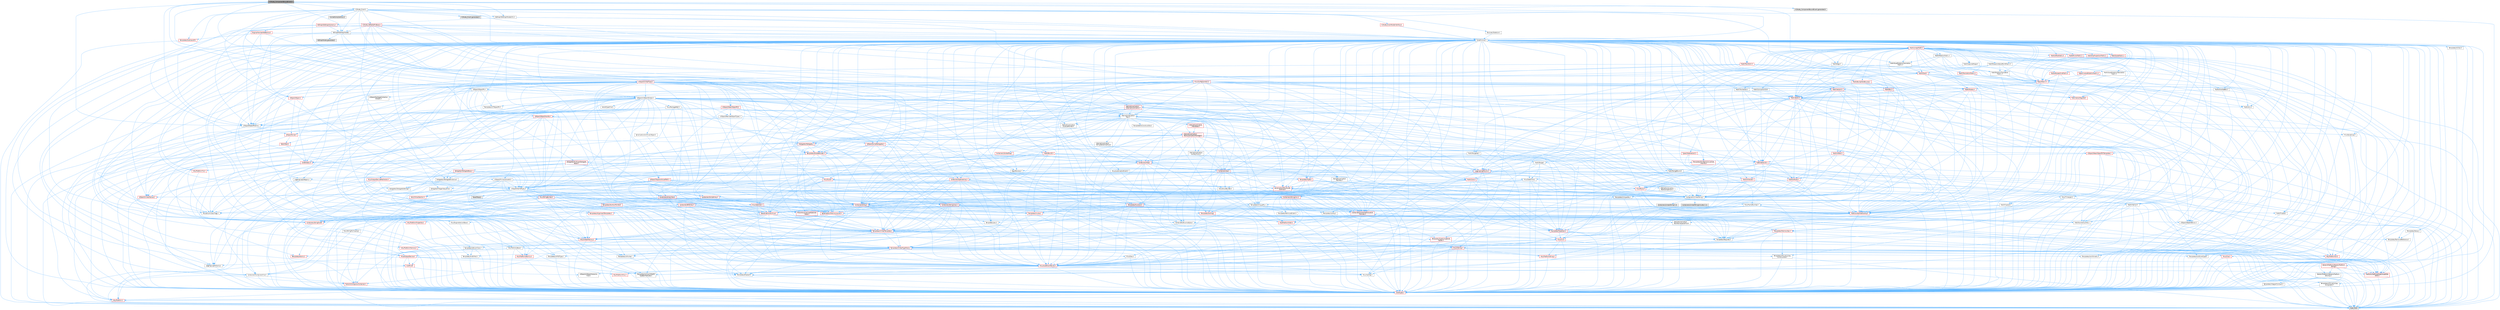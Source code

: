 digraph "K2Node_ComponentBoundEvent.h"
{
 // INTERACTIVE_SVG=YES
 // LATEX_PDF_SIZE
  bgcolor="transparent";
  edge [fontname=Helvetica,fontsize=10,labelfontname=Helvetica,labelfontsize=10];
  node [fontname=Helvetica,fontsize=10,shape=box,height=0.2,width=0.4];
  Node1 [id="Node000001",label="K2Node_ComponentBoundEvent.h",height=0.2,width=0.4,color="gray40", fillcolor="grey60", style="filled", fontcolor="black",tooltip=" "];
  Node1 -> Node2 [id="edge1_Node000001_Node000002",color="steelblue1",style="solid",tooltip=" "];
  Node2 [id="Node000002",label="Containers/UnrealString.h",height=0.2,width=0.4,color="grey40", fillcolor="white", style="filled",URL="$d5/dba/UnrealString_8h.html",tooltip=" "];
  Node2 -> Node3 [id="edge2_Node000002_Node000003",color="steelblue1",style="solid",tooltip=" "];
  Node3 [id="Node000003",label="Containers/UnrealStringIncludes.h.inl",height=0.2,width=0.4,color="grey60", fillcolor="#E0E0E0", style="filled",tooltip=" "];
  Node2 -> Node4 [id="edge3_Node000002_Node000004",color="steelblue1",style="solid",tooltip=" "];
  Node4 [id="Node000004",label="Containers/UnrealString.h.inl",height=0.2,width=0.4,color="grey60", fillcolor="#E0E0E0", style="filled",tooltip=" "];
  Node2 -> Node5 [id="edge4_Node000002_Node000005",color="steelblue1",style="solid",tooltip=" "];
  Node5 [id="Node000005",label="Misc/StringFormatArg.h",height=0.2,width=0.4,color="grey40", fillcolor="white", style="filled",URL="$d2/d16/StringFormatArg_8h.html",tooltip=" "];
  Node5 -> Node6 [id="edge5_Node000005_Node000006",color="steelblue1",style="solid",tooltip=" "];
  Node6 [id="Node000006",label="Containers/ContainersFwd.h",height=0.2,width=0.4,color="grey40", fillcolor="white", style="filled",URL="$d4/d0a/ContainersFwd_8h.html",tooltip=" "];
  Node6 -> Node7 [id="edge6_Node000006_Node000007",color="steelblue1",style="solid",tooltip=" "];
  Node7 [id="Node000007",label="HAL/Platform.h",height=0.2,width=0.4,color="red", fillcolor="#FFF0F0", style="filled",URL="$d9/dd0/Platform_8h.html",tooltip=" "];
  Node7 -> Node10 [id="edge7_Node000007_Node000010",color="steelblue1",style="solid",tooltip=" "];
  Node10 [id="Node000010",label="type_traits",height=0.2,width=0.4,color="grey60", fillcolor="#E0E0E0", style="filled",tooltip=" "];
  Node6 -> Node17 [id="edge8_Node000006_Node000017",color="steelblue1",style="solid",tooltip=" "];
  Node17 [id="Node000017",label="CoreTypes.h",height=0.2,width=0.4,color="red", fillcolor="#FFF0F0", style="filled",URL="$dc/dec/CoreTypes_8h.html",tooltip=" "];
  Node17 -> Node7 [id="edge9_Node000017_Node000007",color="steelblue1",style="solid",tooltip=" "];
  Node6 -> Node21 [id="edge10_Node000006_Node000021",color="steelblue1",style="solid",tooltip=" "];
  Node21 [id="Node000021",label="Traits/IsContiguousContainer.h",height=0.2,width=0.4,color="red", fillcolor="#FFF0F0", style="filled",URL="$d5/d3c/IsContiguousContainer_8h.html",tooltip=" "];
  Node21 -> Node17 [id="edge11_Node000021_Node000017",color="steelblue1",style="solid",tooltip=" "];
  Node1 -> Node24 [id="edge12_Node000001_Node000024",color="steelblue1",style="solid",tooltip=" "];
  Node24 [id="Node000024",label="CoreMinimal.h",height=0.2,width=0.4,color="grey40", fillcolor="white", style="filled",URL="$d7/d67/CoreMinimal_8h.html",tooltip=" "];
  Node24 -> Node17 [id="edge13_Node000024_Node000017",color="steelblue1",style="solid",tooltip=" "];
  Node24 -> Node25 [id="edge14_Node000024_Node000025",color="steelblue1",style="solid",tooltip=" "];
  Node25 [id="Node000025",label="CoreFwd.h",height=0.2,width=0.4,color="red", fillcolor="#FFF0F0", style="filled",URL="$d1/d1e/CoreFwd_8h.html",tooltip=" "];
  Node25 -> Node17 [id="edge15_Node000025_Node000017",color="steelblue1",style="solid",tooltip=" "];
  Node25 -> Node6 [id="edge16_Node000025_Node000006",color="steelblue1",style="solid",tooltip=" "];
  Node25 -> Node27 [id="edge17_Node000025_Node000027",color="steelblue1",style="solid",tooltip=" "];
  Node27 [id="Node000027",label="UObject/UObjectHierarchy\lFwd.h",height=0.2,width=0.4,color="grey40", fillcolor="white", style="filled",URL="$d3/d13/UObjectHierarchyFwd_8h.html",tooltip=" "];
  Node24 -> Node27 [id="edge18_Node000024_Node000027",color="steelblue1",style="solid",tooltip=" "];
  Node24 -> Node6 [id="edge19_Node000024_Node000006",color="steelblue1",style="solid",tooltip=" "];
  Node24 -> Node28 [id="edge20_Node000024_Node000028",color="steelblue1",style="solid",tooltip=" "];
  Node28 [id="Node000028",label="Misc/VarArgs.h",height=0.2,width=0.4,color="grey40", fillcolor="white", style="filled",URL="$d5/d6f/VarArgs_8h.html",tooltip=" "];
  Node28 -> Node17 [id="edge21_Node000028_Node000017",color="steelblue1",style="solid",tooltip=" "];
  Node24 -> Node29 [id="edge22_Node000024_Node000029",color="steelblue1",style="solid",tooltip=" "];
  Node29 [id="Node000029",label="Logging/LogVerbosity.h",height=0.2,width=0.4,color="grey40", fillcolor="white", style="filled",URL="$d2/d8f/LogVerbosity_8h.html",tooltip=" "];
  Node29 -> Node17 [id="edge23_Node000029_Node000017",color="steelblue1",style="solid",tooltip=" "];
  Node24 -> Node30 [id="edge24_Node000024_Node000030",color="steelblue1",style="solid",tooltip=" "];
  Node30 [id="Node000030",label="Misc/OutputDevice.h",height=0.2,width=0.4,color="red", fillcolor="#FFF0F0", style="filled",URL="$d7/d32/OutputDevice_8h.html",tooltip=" "];
  Node30 -> Node25 [id="edge25_Node000030_Node000025",color="steelblue1",style="solid",tooltip=" "];
  Node30 -> Node17 [id="edge26_Node000030_Node000017",color="steelblue1",style="solid",tooltip=" "];
  Node30 -> Node29 [id="edge27_Node000030_Node000029",color="steelblue1",style="solid",tooltip=" "];
  Node30 -> Node28 [id="edge28_Node000030_Node000028",color="steelblue1",style="solid",tooltip=" "];
  Node30 -> Node31 [id="edge29_Node000030_Node000031",color="steelblue1",style="solid",tooltip=" "];
  Node31 [id="Node000031",label="Templates/IsArrayOrRefOf\lTypeByPredicate.h",height=0.2,width=0.4,color="grey40", fillcolor="white", style="filled",URL="$d6/da1/IsArrayOrRefOfTypeByPredicate_8h.html",tooltip=" "];
  Node31 -> Node17 [id="edge30_Node000031_Node000017",color="steelblue1",style="solid",tooltip=" "];
  Node30 -> Node34 [id="edge31_Node000030_Node000034",color="steelblue1",style="solid",tooltip=" "];
  Node34 [id="Node000034",label="Traits/IsCharEncodingCompatible\lWith.h",height=0.2,width=0.4,color="red", fillcolor="#FFF0F0", style="filled",URL="$df/dd1/IsCharEncodingCompatibleWith_8h.html",tooltip=" "];
  Node34 -> Node10 [id="edge32_Node000034_Node000010",color="steelblue1",style="solid",tooltip=" "];
  Node24 -> Node36 [id="edge33_Node000024_Node000036",color="steelblue1",style="solid",tooltip=" "];
  Node36 [id="Node000036",label="HAL/PlatformCrt.h",height=0.2,width=0.4,color="red", fillcolor="#FFF0F0", style="filled",URL="$d8/d75/PlatformCrt_8h.html",tooltip=" "];
  Node24 -> Node46 [id="edge34_Node000024_Node000046",color="steelblue1",style="solid",tooltip=" "];
  Node46 [id="Node000046",label="HAL/PlatformMisc.h",height=0.2,width=0.4,color="red", fillcolor="#FFF0F0", style="filled",URL="$d0/df5/PlatformMisc_8h.html",tooltip=" "];
  Node46 -> Node17 [id="edge35_Node000046_Node000017",color="steelblue1",style="solid",tooltip=" "];
  Node24 -> Node65 [id="edge36_Node000024_Node000065",color="steelblue1",style="solid",tooltip=" "];
  Node65 [id="Node000065",label="Misc/AssertionMacros.h",height=0.2,width=0.4,color="red", fillcolor="#FFF0F0", style="filled",URL="$d0/dfa/AssertionMacros_8h.html",tooltip=" "];
  Node65 -> Node17 [id="edge37_Node000065_Node000017",color="steelblue1",style="solid",tooltip=" "];
  Node65 -> Node7 [id="edge38_Node000065_Node000007",color="steelblue1",style="solid",tooltip=" "];
  Node65 -> Node46 [id="edge39_Node000065_Node000046",color="steelblue1",style="solid",tooltip=" "];
  Node65 -> Node66 [id="edge40_Node000065_Node000066",color="steelblue1",style="solid",tooltip=" "];
  Node66 [id="Node000066",label="Templates/EnableIf.h",height=0.2,width=0.4,color="grey40", fillcolor="white", style="filled",URL="$d7/d60/EnableIf_8h.html",tooltip=" "];
  Node66 -> Node17 [id="edge41_Node000066_Node000017",color="steelblue1",style="solid",tooltip=" "];
  Node65 -> Node31 [id="edge42_Node000065_Node000031",color="steelblue1",style="solid",tooltip=" "];
  Node65 -> Node34 [id="edge43_Node000065_Node000034",color="steelblue1",style="solid",tooltip=" "];
  Node65 -> Node28 [id="edge44_Node000065_Node000028",color="steelblue1",style="solid",tooltip=" "];
  Node24 -> Node74 [id="edge45_Node000024_Node000074",color="steelblue1",style="solid",tooltip=" "];
  Node74 [id="Node000074",label="Templates/IsPointer.h",height=0.2,width=0.4,color="grey40", fillcolor="white", style="filled",URL="$d7/d05/IsPointer_8h.html",tooltip=" "];
  Node74 -> Node17 [id="edge46_Node000074_Node000017",color="steelblue1",style="solid",tooltip=" "];
  Node24 -> Node75 [id="edge47_Node000024_Node000075",color="steelblue1",style="solid",tooltip=" "];
  Node75 [id="Node000075",label="HAL/PlatformMemory.h",height=0.2,width=0.4,color="red", fillcolor="#FFF0F0", style="filled",URL="$de/d68/PlatformMemory_8h.html",tooltip=" "];
  Node75 -> Node17 [id="edge48_Node000075_Node000017",color="steelblue1",style="solid",tooltip=" "];
  Node24 -> Node58 [id="edge49_Node000024_Node000058",color="steelblue1",style="solid",tooltip=" "];
  Node58 [id="Node000058",label="HAL/PlatformAtomics.h",height=0.2,width=0.4,color="red", fillcolor="#FFF0F0", style="filled",URL="$d3/d36/PlatformAtomics_8h.html",tooltip=" "];
  Node58 -> Node17 [id="edge50_Node000058_Node000017",color="steelblue1",style="solid",tooltip=" "];
  Node24 -> Node80 [id="edge51_Node000024_Node000080",color="steelblue1",style="solid",tooltip=" "];
  Node80 [id="Node000080",label="Misc/Exec.h",height=0.2,width=0.4,color="grey40", fillcolor="white", style="filled",URL="$de/ddb/Exec_8h.html",tooltip=" "];
  Node80 -> Node17 [id="edge52_Node000080_Node000017",color="steelblue1",style="solid",tooltip=" "];
  Node80 -> Node65 [id="edge53_Node000080_Node000065",color="steelblue1",style="solid",tooltip=" "];
  Node24 -> Node81 [id="edge54_Node000024_Node000081",color="steelblue1",style="solid",tooltip=" "];
  Node81 [id="Node000081",label="HAL/MemoryBase.h",height=0.2,width=0.4,color="grey40", fillcolor="white", style="filled",URL="$d6/d9f/MemoryBase_8h.html",tooltip=" "];
  Node81 -> Node17 [id="edge55_Node000081_Node000017",color="steelblue1",style="solid",tooltip=" "];
  Node81 -> Node58 [id="edge56_Node000081_Node000058",color="steelblue1",style="solid",tooltip=" "];
  Node81 -> Node36 [id="edge57_Node000081_Node000036",color="steelblue1",style="solid",tooltip=" "];
  Node81 -> Node80 [id="edge58_Node000081_Node000080",color="steelblue1",style="solid",tooltip=" "];
  Node81 -> Node30 [id="edge59_Node000081_Node000030",color="steelblue1",style="solid",tooltip=" "];
  Node81 -> Node82 [id="edge60_Node000081_Node000082",color="steelblue1",style="solid",tooltip=" "];
  Node82 [id="Node000082",label="Templates/Atomic.h",height=0.2,width=0.4,color="red", fillcolor="#FFF0F0", style="filled",URL="$d3/d91/Atomic_8h.html",tooltip=" "];
  Node24 -> Node91 [id="edge61_Node000024_Node000091",color="steelblue1",style="solid",tooltip=" "];
  Node91 [id="Node000091",label="HAL/UnrealMemory.h",height=0.2,width=0.4,color="red", fillcolor="#FFF0F0", style="filled",URL="$d9/d96/UnrealMemory_8h.html",tooltip=" "];
  Node91 -> Node17 [id="edge62_Node000091_Node000017",color="steelblue1",style="solid",tooltip=" "];
  Node91 -> Node81 [id="edge63_Node000091_Node000081",color="steelblue1",style="solid",tooltip=" "];
  Node91 -> Node75 [id="edge64_Node000091_Node000075",color="steelblue1",style="solid",tooltip=" "];
  Node91 -> Node74 [id="edge65_Node000091_Node000074",color="steelblue1",style="solid",tooltip=" "];
  Node24 -> Node93 [id="edge66_Node000024_Node000093",color="steelblue1",style="solid",tooltip=" "];
  Node93 [id="Node000093",label="Templates/IsArithmetic.h",height=0.2,width=0.4,color="grey40", fillcolor="white", style="filled",URL="$d2/d5d/IsArithmetic_8h.html",tooltip=" "];
  Node93 -> Node17 [id="edge67_Node000093_Node000017",color="steelblue1",style="solid",tooltip=" "];
  Node24 -> Node87 [id="edge68_Node000024_Node000087",color="steelblue1",style="solid",tooltip=" "];
  Node87 [id="Node000087",label="Templates/AndOrNot.h",height=0.2,width=0.4,color="grey40", fillcolor="white", style="filled",URL="$db/d0a/AndOrNot_8h.html",tooltip=" "];
  Node87 -> Node17 [id="edge69_Node000087_Node000017",color="steelblue1",style="solid",tooltip=" "];
  Node24 -> Node94 [id="edge70_Node000024_Node000094",color="steelblue1",style="solid",tooltip=" "];
  Node94 [id="Node000094",label="Templates/IsPODType.h",height=0.2,width=0.4,color="grey40", fillcolor="white", style="filled",URL="$d7/db1/IsPODType_8h.html",tooltip=" "];
  Node94 -> Node17 [id="edge71_Node000094_Node000017",color="steelblue1",style="solid",tooltip=" "];
  Node24 -> Node95 [id="edge72_Node000024_Node000095",color="steelblue1",style="solid",tooltip=" "];
  Node95 [id="Node000095",label="Templates/IsUECoreType.h",height=0.2,width=0.4,color="grey40", fillcolor="white", style="filled",URL="$d1/db8/IsUECoreType_8h.html",tooltip=" "];
  Node95 -> Node17 [id="edge73_Node000095_Node000017",color="steelblue1",style="solid",tooltip=" "];
  Node95 -> Node10 [id="edge74_Node000095_Node000010",color="steelblue1",style="solid",tooltip=" "];
  Node24 -> Node88 [id="edge75_Node000024_Node000088",color="steelblue1",style="solid",tooltip=" "];
  Node88 [id="Node000088",label="Templates/IsTriviallyCopy\lConstructible.h",height=0.2,width=0.4,color="grey40", fillcolor="white", style="filled",URL="$d3/d78/IsTriviallyCopyConstructible_8h.html",tooltip=" "];
  Node88 -> Node17 [id="edge76_Node000088_Node000017",color="steelblue1",style="solid",tooltip=" "];
  Node88 -> Node10 [id="edge77_Node000088_Node000010",color="steelblue1",style="solid",tooltip=" "];
  Node24 -> Node96 [id="edge78_Node000024_Node000096",color="steelblue1",style="solid",tooltip=" "];
  Node96 [id="Node000096",label="Templates/UnrealTypeTraits.h",height=0.2,width=0.4,color="red", fillcolor="#FFF0F0", style="filled",URL="$d2/d2d/UnrealTypeTraits_8h.html",tooltip=" "];
  Node96 -> Node17 [id="edge79_Node000096_Node000017",color="steelblue1",style="solid",tooltip=" "];
  Node96 -> Node74 [id="edge80_Node000096_Node000074",color="steelblue1",style="solid",tooltip=" "];
  Node96 -> Node65 [id="edge81_Node000096_Node000065",color="steelblue1",style="solid",tooltip=" "];
  Node96 -> Node87 [id="edge82_Node000096_Node000087",color="steelblue1",style="solid",tooltip=" "];
  Node96 -> Node66 [id="edge83_Node000096_Node000066",color="steelblue1",style="solid",tooltip=" "];
  Node96 -> Node93 [id="edge84_Node000096_Node000093",color="steelblue1",style="solid",tooltip=" "];
  Node96 -> Node94 [id="edge85_Node000096_Node000094",color="steelblue1",style="solid",tooltip=" "];
  Node96 -> Node95 [id="edge86_Node000096_Node000095",color="steelblue1",style="solid",tooltip=" "];
  Node96 -> Node88 [id="edge87_Node000096_Node000088",color="steelblue1",style="solid",tooltip=" "];
  Node24 -> Node66 [id="edge88_Node000024_Node000066",color="steelblue1",style="solid",tooltip=" "];
  Node24 -> Node98 [id="edge89_Node000024_Node000098",color="steelblue1",style="solid",tooltip=" "];
  Node98 [id="Node000098",label="Templates/RemoveReference.h",height=0.2,width=0.4,color="grey40", fillcolor="white", style="filled",URL="$da/dbe/RemoveReference_8h.html",tooltip=" "];
  Node98 -> Node17 [id="edge90_Node000098_Node000017",color="steelblue1",style="solid",tooltip=" "];
  Node24 -> Node99 [id="edge91_Node000024_Node000099",color="steelblue1",style="solid",tooltip=" "];
  Node99 [id="Node000099",label="Templates/IntegralConstant.h",height=0.2,width=0.4,color="grey40", fillcolor="white", style="filled",URL="$db/d1b/IntegralConstant_8h.html",tooltip=" "];
  Node99 -> Node17 [id="edge92_Node000099_Node000017",color="steelblue1",style="solid",tooltip=" "];
  Node24 -> Node100 [id="edge93_Node000024_Node000100",color="steelblue1",style="solid",tooltip=" "];
  Node100 [id="Node000100",label="Templates/IsClass.h",height=0.2,width=0.4,color="grey40", fillcolor="white", style="filled",URL="$db/dcb/IsClass_8h.html",tooltip=" "];
  Node100 -> Node17 [id="edge94_Node000100_Node000017",color="steelblue1",style="solid",tooltip=" "];
  Node24 -> Node101 [id="edge95_Node000024_Node000101",color="steelblue1",style="solid",tooltip=" "];
  Node101 [id="Node000101",label="Templates/TypeCompatible\lBytes.h",height=0.2,width=0.4,color="red", fillcolor="#FFF0F0", style="filled",URL="$df/d0a/TypeCompatibleBytes_8h.html",tooltip=" "];
  Node101 -> Node17 [id="edge96_Node000101_Node000017",color="steelblue1",style="solid",tooltip=" "];
  Node101 -> Node10 [id="edge97_Node000101_Node000010",color="steelblue1",style="solid",tooltip=" "];
  Node24 -> Node21 [id="edge98_Node000024_Node000021",color="steelblue1",style="solid",tooltip=" "];
  Node24 -> Node102 [id="edge99_Node000024_Node000102",color="steelblue1",style="solid",tooltip=" "];
  Node102 [id="Node000102",label="Templates/UnrealTemplate.h",height=0.2,width=0.4,color="red", fillcolor="#FFF0F0", style="filled",URL="$d4/d24/UnrealTemplate_8h.html",tooltip=" "];
  Node102 -> Node17 [id="edge100_Node000102_Node000017",color="steelblue1",style="solid",tooltip=" "];
  Node102 -> Node74 [id="edge101_Node000102_Node000074",color="steelblue1",style="solid",tooltip=" "];
  Node102 -> Node91 [id="edge102_Node000102_Node000091",color="steelblue1",style="solid",tooltip=" "];
  Node102 -> Node96 [id="edge103_Node000102_Node000096",color="steelblue1",style="solid",tooltip=" "];
  Node102 -> Node98 [id="edge104_Node000102_Node000098",color="steelblue1",style="solid",tooltip=" "];
  Node102 -> Node68 [id="edge105_Node000102_Node000068",color="steelblue1",style="solid",tooltip=" "];
  Node68 [id="Node000068",label="Templates/Requires.h",height=0.2,width=0.4,color="grey40", fillcolor="white", style="filled",URL="$dc/d96/Requires_8h.html",tooltip=" "];
  Node68 -> Node66 [id="edge106_Node000068_Node000066",color="steelblue1",style="solid",tooltip=" "];
  Node68 -> Node10 [id="edge107_Node000068_Node000010",color="steelblue1",style="solid",tooltip=" "];
  Node102 -> Node101 [id="edge108_Node000102_Node000101",color="steelblue1",style="solid",tooltip=" "];
  Node102 -> Node21 [id="edge109_Node000102_Node000021",color="steelblue1",style="solid",tooltip=" "];
  Node102 -> Node10 [id="edge110_Node000102_Node000010",color="steelblue1",style="solid",tooltip=" "];
  Node24 -> Node51 [id="edge111_Node000024_Node000051",color="steelblue1",style="solid",tooltip=" "];
  Node51 [id="Node000051",label="Math/NumericLimits.h",height=0.2,width=0.4,color="grey40", fillcolor="white", style="filled",URL="$df/d1b/NumericLimits_8h.html",tooltip=" "];
  Node51 -> Node17 [id="edge112_Node000051_Node000017",color="steelblue1",style="solid",tooltip=" "];
  Node24 -> Node106 [id="edge113_Node000024_Node000106",color="steelblue1",style="solid",tooltip=" "];
  Node106 [id="Node000106",label="HAL/PlatformMath.h",height=0.2,width=0.4,color="red", fillcolor="#FFF0F0", style="filled",URL="$dc/d53/PlatformMath_8h.html",tooltip=" "];
  Node106 -> Node17 [id="edge114_Node000106_Node000017",color="steelblue1",style="solid",tooltip=" "];
  Node24 -> Node89 [id="edge115_Node000024_Node000089",color="steelblue1",style="solid",tooltip=" "];
  Node89 [id="Node000089",label="Templates/IsTriviallyCopy\lAssignable.h",height=0.2,width=0.4,color="grey40", fillcolor="white", style="filled",URL="$d2/df2/IsTriviallyCopyAssignable_8h.html",tooltip=" "];
  Node89 -> Node17 [id="edge116_Node000089_Node000017",color="steelblue1",style="solid",tooltip=" "];
  Node89 -> Node10 [id="edge117_Node000089_Node000010",color="steelblue1",style="solid",tooltip=" "];
  Node24 -> Node114 [id="edge118_Node000024_Node000114",color="steelblue1",style="solid",tooltip=" "];
  Node114 [id="Node000114",label="Templates/MemoryOps.h",height=0.2,width=0.4,color="red", fillcolor="#FFF0F0", style="filled",URL="$db/dea/MemoryOps_8h.html",tooltip=" "];
  Node114 -> Node17 [id="edge119_Node000114_Node000017",color="steelblue1",style="solid",tooltip=" "];
  Node114 -> Node91 [id="edge120_Node000114_Node000091",color="steelblue1",style="solid",tooltip=" "];
  Node114 -> Node89 [id="edge121_Node000114_Node000089",color="steelblue1",style="solid",tooltip=" "];
  Node114 -> Node88 [id="edge122_Node000114_Node000088",color="steelblue1",style="solid",tooltip=" "];
  Node114 -> Node68 [id="edge123_Node000114_Node000068",color="steelblue1",style="solid",tooltip=" "];
  Node114 -> Node96 [id="edge124_Node000114_Node000096",color="steelblue1",style="solid",tooltip=" "];
  Node114 -> Node10 [id="edge125_Node000114_Node000010",color="steelblue1",style="solid",tooltip=" "];
  Node24 -> Node115 [id="edge126_Node000024_Node000115",color="steelblue1",style="solid",tooltip=" "];
  Node115 [id="Node000115",label="Containers/ContainerAllocation\lPolicies.h",height=0.2,width=0.4,color="red", fillcolor="#FFF0F0", style="filled",URL="$d7/dff/ContainerAllocationPolicies_8h.html",tooltip=" "];
  Node115 -> Node17 [id="edge127_Node000115_Node000017",color="steelblue1",style="solid",tooltip=" "];
  Node115 -> Node115 [id="edge128_Node000115_Node000115",color="steelblue1",style="solid",tooltip=" "];
  Node115 -> Node106 [id="edge129_Node000115_Node000106",color="steelblue1",style="solid",tooltip=" "];
  Node115 -> Node91 [id="edge130_Node000115_Node000091",color="steelblue1",style="solid",tooltip=" "];
  Node115 -> Node51 [id="edge131_Node000115_Node000051",color="steelblue1",style="solid",tooltip=" "];
  Node115 -> Node65 [id="edge132_Node000115_Node000065",color="steelblue1",style="solid",tooltip=" "];
  Node115 -> Node114 [id="edge133_Node000115_Node000114",color="steelblue1",style="solid",tooltip=" "];
  Node115 -> Node101 [id="edge134_Node000115_Node000101",color="steelblue1",style="solid",tooltip=" "];
  Node115 -> Node10 [id="edge135_Node000115_Node000010",color="steelblue1",style="solid",tooltip=" "];
  Node24 -> Node118 [id="edge136_Node000024_Node000118",color="steelblue1",style="solid",tooltip=" "];
  Node118 [id="Node000118",label="Templates/IsEnumClass.h",height=0.2,width=0.4,color="grey40", fillcolor="white", style="filled",URL="$d7/d15/IsEnumClass_8h.html",tooltip=" "];
  Node118 -> Node17 [id="edge137_Node000118_Node000017",color="steelblue1",style="solid",tooltip=" "];
  Node118 -> Node87 [id="edge138_Node000118_Node000087",color="steelblue1",style="solid",tooltip=" "];
  Node24 -> Node119 [id="edge139_Node000024_Node000119",color="steelblue1",style="solid",tooltip=" "];
  Node119 [id="Node000119",label="HAL/PlatformProperties.h",height=0.2,width=0.4,color="red", fillcolor="#FFF0F0", style="filled",URL="$d9/db0/PlatformProperties_8h.html",tooltip=" "];
  Node119 -> Node17 [id="edge140_Node000119_Node000017",color="steelblue1",style="solid",tooltip=" "];
  Node24 -> Node122 [id="edge141_Node000024_Node000122",color="steelblue1",style="solid",tooltip=" "];
  Node122 [id="Node000122",label="Misc/EngineVersionBase.h",height=0.2,width=0.4,color="grey40", fillcolor="white", style="filled",URL="$d5/d2b/EngineVersionBase_8h.html",tooltip=" "];
  Node122 -> Node17 [id="edge142_Node000122_Node000017",color="steelblue1",style="solid",tooltip=" "];
  Node24 -> Node123 [id="edge143_Node000024_Node000123",color="steelblue1",style="solid",tooltip=" "];
  Node123 [id="Node000123",label="Internationalization\l/TextNamespaceFwd.h",height=0.2,width=0.4,color="grey40", fillcolor="white", style="filled",URL="$d8/d97/TextNamespaceFwd_8h.html",tooltip=" "];
  Node123 -> Node17 [id="edge144_Node000123_Node000017",color="steelblue1",style="solid",tooltip=" "];
  Node24 -> Node124 [id="edge145_Node000024_Node000124",color="steelblue1",style="solid",tooltip=" "];
  Node124 [id="Node000124",label="Serialization/Archive.h",height=0.2,width=0.4,color="red", fillcolor="#FFF0F0", style="filled",URL="$d7/d3b/Archive_8h.html",tooltip=" "];
  Node124 -> Node25 [id="edge146_Node000124_Node000025",color="steelblue1",style="solid",tooltip=" "];
  Node124 -> Node17 [id="edge147_Node000124_Node000017",color="steelblue1",style="solid",tooltip=" "];
  Node124 -> Node119 [id="edge148_Node000124_Node000119",color="steelblue1",style="solid",tooltip=" "];
  Node124 -> Node123 [id="edge149_Node000124_Node000123",color="steelblue1",style="solid",tooltip=" "];
  Node124 -> Node65 [id="edge150_Node000124_Node000065",color="steelblue1",style="solid",tooltip=" "];
  Node124 -> Node122 [id="edge151_Node000124_Node000122",color="steelblue1",style="solid",tooltip=" "];
  Node124 -> Node28 [id="edge152_Node000124_Node000028",color="steelblue1",style="solid",tooltip=" "];
  Node124 -> Node66 [id="edge153_Node000124_Node000066",color="steelblue1",style="solid",tooltip=" "];
  Node124 -> Node31 [id="edge154_Node000124_Node000031",color="steelblue1",style="solid",tooltip=" "];
  Node124 -> Node118 [id="edge155_Node000124_Node000118",color="steelblue1",style="solid",tooltip=" "];
  Node124 -> Node102 [id="edge156_Node000124_Node000102",color="steelblue1",style="solid",tooltip=" "];
  Node124 -> Node34 [id="edge157_Node000124_Node000034",color="steelblue1",style="solid",tooltip=" "];
  Node124 -> Node127 [id="edge158_Node000124_Node000127",color="steelblue1",style="solid",tooltip=" "];
  Node127 [id="Node000127",label="UObject/ObjectVersion.h",height=0.2,width=0.4,color="grey40", fillcolor="white", style="filled",URL="$da/d63/ObjectVersion_8h.html",tooltip=" "];
  Node127 -> Node17 [id="edge159_Node000127_Node000017",color="steelblue1",style="solid",tooltip=" "];
  Node24 -> Node128 [id="edge160_Node000024_Node000128",color="steelblue1",style="solid",tooltip=" "];
  Node128 [id="Node000128",label="Templates/Less.h",height=0.2,width=0.4,color="grey40", fillcolor="white", style="filled",URL="$de/dc8/Less_8h.html",tooltip=" "];
  Node128 -> Node17 [id="edge161_Node000128_Node000017",color="steelblue1",style="solid",tooltip=" "];
  Node128 -> Node102 [id="edge162_Node000128_Node000102",color="steelblue1",style="solid",tooltip=" "];
  Node24 -> Node129 [id="edge163_Node000024_Node000129",color="steelblue1",style="solid",tooltip=" "];
  Node129 [id="Node000129",label="Templates/Sorting.h",height=0.2,width=0.4,color="red", fillcolor="#FFF0F0", style="filled",URL="$d3/d9e/Sorting_8h.html",tooltip=" "];
  Node129 -> Node17 [id="edge164_Node000129_Node000017",color="steelblue1",style="solid",tooltip=" "];
  Node129 -> Node106 [id="edge165_Node000129_Node000106",color="steelblue1",style="solid",tooltip=" "];
  Node129 -> Node128 [id="edge166_Node000129_Node000128",color="steelblue1",style="solid",tooltip=" "];
  Node24 -> Node140 [id="edge167_Node000024_Node000140",color="steelblue1",style="solid",tooltip=" "];
  Node140 [id="Node000140",label="Misc/Char.h",height=0.2,width=0.4,color="red", fillcolor="#FFF0F0", style="filled",URL="$d0/d58/Char_8h.html",tooltip=" "];
  Node140 -> Node17 [id="edge168_Node000140_Node000017",color="steelblue1",style="solid",tooltip=" "];
  Node140 -> Node10 [id="edge169_Node000140_Node000010",color="steelblue1",style="solid",tooltip=" "];
  Node24 -> Node143 [id="edge170_Node000024_Node000143",color="steelblue1",style="solid",tooltip=" "];
  Node143 [id="Node000143",label="GenericPlatform/GenericPlatform\lStricmp.h",height=0.2,width=0.4,color="grey40", fillcolor="white", style="filled",URL="$d2/d86/GenericPlatformStricmp_8h.html",tooltip=" "];
  Node143 -> Node17 [id="edge171_Node000143_Node000017",color="steelblue1",style="solid",tooltip=" "];
  Node24 -> Node144 [id="edge172_Node000024_Node000144",color="steelblue1",style="solid",tooltip=" "];
  Node144 [id="Node000144",label="GenericPlatform/GenericPlatform\lString.h",height=0.2,width=0.4,color="red", fillcolor="#FFF0F0", style="filled",URL="$dd/d20/GenericPlatformString_8h.html",tooltip=" "];
  Node144 -> Node17 [id="edge173_Node000144_Node000017",color="steelblue1",style="solid",tooltip=" "];
  Node144 -> Node143 [id="edge174_Node000144_Node000143",color="steelblue1",style="solid",tooltip=" "];
  Node144 -> Node66 [id="edge175_Node000144_Node000066",color="steelblue1",style="solid",tooltip=" "];
  Node144 -> Node34 [id="edge176_Node000144_Node000034",color="steelblue1",style="solid",tooltip=" "];
  Node144 -> Node10 [id="edge177_Node000144_Node000010",color="steelblue1",style="solid",tooltip=" "];
  Node24 -> Node77 [id="edge178_Node000024_Node000077",color="steelblue1",style="solid",tooltip=" "];
  Node77 [id="Node000077",label="HAL/PlatformString.h",height=0.2,width=0.4,color="red", fillcolor="#FFF0F0", style="filled",URL="$db/db5/PlatformString_8h.html",tooltip=" "];
  Node77 -> Node17 [id="edge179_Node000077_Node000017",color="steelblue1",style="solid",tooltip=" "];
  Node24 -> Node147 [id="edge180_Node000024_Node000147",color="steelblue1",style="solid",tooltip=" "];
  Node147 [id="Node000147",label="Misc/CString.h",height=0.2,width=0.4,color="red", fillcolor="#FFF0F0", style="filled",URL="$d2/d49/CString_8h.html",tooltip=" "];
  Node147 -> Node17 [id="edge181_Node000147_Node000017",color="steelblue1",style="solid",tooltip=" "];
  Node147 -> Node36 [id="edge182_Node000147_Node000036",color="steelblue1",style="solid",tooltip=" "];
  Node147 -> Node77 [id="edge183_Node000147_Node000077",color="steelblue1",style="solid",tooltip=" "];
  Node147 -> Node65 [id="edge184_Node000147_Node000065",color="steelblue1",style="solid",tooltip=" "];
  Node147 -> Node140 [id="edge185_Node000147_Node000140",color="steelblue1",style="solid",tooltip=" "];
  Node147 -> Node28 [id="edge186_Node000147_Node000028",color="steelblue1",style="solid",tooltip=" "];
  Node147 -> Node31 [id="edge187_Node000147_Node000031",color="steelblue1",style="solid",tooltip=" "];
  Node147 -> Node34 [id="edge188_Node000147_Node000034",color="steelblue1",style="solid",tooltip=" "];
  Node24 -> Node148 [id="edge189_Node000024_Node000148",color="steelblue1",style="solid",tooltip=" "];
  Node148 [id="Node000148",label="Misc/Crc.h",height=0.2,width=0.4,color="red", fillcolor="#FFF0F0", style="filled",URL="$d4/dd2/Crc_8h.html",tooltip=" "];
  Node148 -> Node17 [id="edge190_Node000148_Node000017",color="steelblue1",style="solid",tooltip=" "];
  Node148 -> Node77 [id="edge191_Node000148_Node000077",color="steelblue1",style="solid",tooltip=" "];
  Node148 -> Node65 [id="edge192_Node000148_Node000065",color="steelblue1",style="solid",tooltip=" "];
  Node148 -> Node147 [id="edge193_Node000148_Node000147",color="steelblue1",style="solid",tooltip=" "];
  Node148 -> Node140 [id="edge194_Node000148_Node000140",color="steelblue1",style="solid",tooltip=" "];
  Node148 -> Node96 [id="edge195_Node000148_Node000096",color="steelblue1",style="solid",tooltip=" "];
  Node24 -> Node139 [id="edge196_Node000024_Node000139",color="steelblue1",style="solid",tooltip=" "];
  Node139 [id="Node000139",label="Math/UnrealMathUtility.h",height=0.2,width=0.4,color="red", fillcolor="#FFF0F0", style="filled",URL="$db/db8/UnrealMathUtility_8h.html",tooltip=" "];
  Node139 -> Node17 [id="edge197_Node000139_Node000017",color="steelblue1",style="solid",tooltip=" "];
  Node139 -> Node65 [id="edge198_Node000139_Node000065",color="steelblue1",style="solid",tooltip=" "];
  Node139 -> Node106 [id="edge199_Node000139_Node000106",color="steelblue1",style="solid",tooltip=" "];
  Node139 -> Node68 [id="edge200_Node000139_Node000068",color="steelblue1",style="solid",tooltip=" "];
  Node24 -> Node2 [id="edge201_Node000024_Node000002",color="steelblue1",style="solid",tooltip=" "];
  Node24 -> Node149 [id="edge202_Node000024_Node000149",color="steelblue1",style="solid",tooltip=" "];
  Node149 [id="Node000149",label="Containers/Array.h",height=0.2,width=0.4,color="red", fillcolor="#FFF0F0", style="filled",URL="$df/dd0/Array_8h.html",tooltip=" "];
  Node149 -> Node17 [id="edge203_Node000149_Node000017",color="steelblue1",style="solid",tooltip=" "];
  Node149 -> Node65 [id="edge204_Node000149_Node000065",color="steelblue1",style="solid",tooltip=" "];
  Node149 -> Node150 [id="edge205_Node000149_Node000150",color="steelblue1",style="solid",tooltip=" "];
  Node150 [id="Node000150",label="Misc/IntrusiveUnsetOptional\lState.h",height=0.2,width=0.4,color="red", fillcolor="#FFF0F0", style="filled",URL="$d2/d0a/IntrusiveUnsetOptionalState_8h.html",tooltip=" "];
  Node149 -> Node91 [id="edge206_Node000149_Node000091",color="steelblue1",style="solid",tooltip=" "];
  Node149 -> Node96 [id="edge207_Node000149_Node000096",color="steelblue1",style="solid",tooltip=" "];
  Node149 -> Node102 [id="edge208_Node000149_Node000102",color="steelblue1",style="solid",tooltip=" "];
  Node149 -> Node115 [id="edge209_Node000149_Node000115",color="steelblue1",style="solid",tooltip=" "];
  Node149 -> Node124 [id="edge210_Node000149_Node000124",color="steelblue1",style="solid",tooltip=" "];
  Node149 -> Node132 [id="edge211_Node000149_Node000132",color="steelblue1",style="solid",tooltip=" "];
  Node132 [id="Node000132",label="Templates/Invoke.h",height=0.2,width=0.4,color="red", fillcolor="#FFF0F0", style="filled",URL="$d7/deb/Invoke_8h.html",tooltip=" "];
  Node132 -> Node17 [id="edge212_Node000132_Node000017",color="steelblue1",style="solid",tooltip=" "];
  Node132 -> Node102 [id="edge213_Node000132_Node000102",color="steelblue1",style="solid",tooltip=" "];
  Node132 -> Node10 [id="edge214_Node000132_Node000010",color="steelblue1",style="solid",tooltip=" "];
  Node149 -> Node128 [id="edge215_Node000149_Node000128",color="steelblue1",style="solid",tooltip=" "];
  Node149 -> Node68 [id="edge216_Node000149_Node000068",color="steelblue1",style="solid",tooltip=" "];
  Node149 -> Node129 [id="edge217_Node000149_Node000129",color="steelblue1",style="solid",tooltip=" "];
  Node149 -> Node172 [id="edge218_Node000149_Node000172",color="steelblue1",style="solid",tooltip=" "];
  Node172 [id="Node000172",label="Templates/AlignmentTemplates.h",height=0.2,width=0.4,color="red", fillcolor="#FFF0F0", style="filled",URL="$dd/d32/AlignmentTemplates_8h.html",tooltip=" "];
  Node172 -> Node17 [id="edge219_Node000172_Node000017",color="steelblue1",style="solid",tooltip=" "];
  Node172 -> Node74 [id="edge220_Node000172_Node000074",color="steelblue1",style="solid",tooltip=" "];
  Node149 -> Node10 [id="edge221_Node000149_Node000010",color="steelblue1",style="solid",tooltip=" "];
  Node24 -> Node173 [id="edge222_Node000024_Node000173",color="steelblue1",style="solid",tooltip=" "];
  Node173 [id="Node000173",label="Misc/FrameNumber.h",height=0.2,width=0.4,color="grey40", fillcolor="white", style="filled",URL="$dd/dbd/FrameNumber_8h.html",tooltip=" "];
  Node173 -> Node17 [id="edge223_Node000173_Node000017",color="steelblue1",style="solid",tooltip=" "];
  Node173 -> Node51 [id="edge224_Node000173_Node000051",color="steelblue1",style="solid",tooltip=" "];
  Node173 -> Node139 [id="edge225_Node000173_Node000139",color="steelblue1",style="solid",tooltip=" "];
  Node173 -> Node66 [id="edge226_Node000173_Node000066",color="steelblue1",style="solid",tooltip=" "];
  Node173 -> Node96 [id="edge227_Node000173_Node000096",color="steelblue1",style="solid",tooltip=" "];
  Node24 -> Node174 [id="edge228_Node000024_Node000174",color="steelblue1",style="solid",tooltip=" "];
  Node174 [id="Node000174",label="Misc/Timespan.h",height=0.2,width=0.4,color="grey40", fillcolor="white", style="filled",URL="$da/dd9/Timespan_8h.html",tooltip=" "];
  Node174 -> Node17 [id="edge229_Node000174_Node000017",color="steelblue1",style="solid",tooltip=" "];
  Node174 -> Node175 [id="edge230_Node000174_Node000175",color="steelblue1",style="solid",tooltip=" "];
  Node175 [id="Node000175",label="Math/Interval.h",height=0.2,width=0.4,color="grey40", fillcolor="white", style="filled",URL="$d1/d55/Interval_8h.html",tooltip=" "];
  Node175 -> Node17 [id="edge231_Node000175_Node000017",color="steelblue1",style="solid",tooltip=" "];
  Node175 -> Node93 [id="edge232_Node000175_Node000093",color="steelblue1",style="solid",tooltip=" "];
  Node175 -> Node96 [id="edge233_Node000175_Node000096",color="steelblue1",style="solid",tooltip=" "];
  Node175 -> Node51 [id="edge234_Node000175_Node000051",color="steelblue1",style="solid",tooltip=" "];
  Node175 -> Node139 [id="edge235_Node000175_Node000139",color="steelblue1",style="solid",tooltip=" "];
  Node174 -> Node139 [id="edge236_Node000174_Node000139",color="steelblue1",style="solid",tooltip=" "];
  Node174 -> Node65 [id="edge237_Node000174_Node000065",color="steelblue1",style="solid",tooltip=" "];
  Node24 -> Node176 [id="edge238_Node000024_Node000176",color="steelblue1",style="solid",tooltip=" "];
  Node176 [id="Node000176",label="Containers/StringConv.h",height=0.2,width=0.4,color="red", fillcolor="#FFF0F0", style="filled",URL="$d3/ddf/StringConv_8h.html",tooltip=" "];
  Node176 -> Node17 [id="edge239_Node000176_Node000017",color="steelblue1",style="solid",tooltip=" "];
  Node176 -> Node65 [id="edge240_Node000176_Node000065",color="steelblue1",style="solid",tooltip=" "];
  Node176 -> Node115 [id="edge241_Node000176_Node000115",color="steelblue1",style="solid",tooltip=" "];
  Node176 -> Node149 [id="edge242_Node000176_Node000149",color="steelblue1",style="solid",tooltip=" "];
  Node176 -> Node147 [id="edge243_Node000176_Node000147",color="steelblue1",style="solid",tooltip=" "];
  Node176 -> Node177 [id="edge244_Node000176_Node000177",color="steelblue1",style="solid",tooltip=" "];
  Node177 [id="Node000177",label="Templates/IsArray.h",height=0.2,width=0.4,color="grey40", fillcolor="white", style="filled",URL="$d8/d8d/IsArray_8h.html",tooltip=" "];
  Node177 -> Node17 [id="edge245_Node000177_Node000017",color="steelblue1",style="solid",tooltip=" "];
  Node176 -> Node102 [id="edge246_Node000176_Node000102",color="steelblue1",style="solid",tooltip=" "];
  Node176 -> Node96 [id="edge247_Node000176_Node000096",color="steelblue1",style="solid",tooltip=" "];
  Node176 -> Node34 [id="edge248_Node000176_Node000034",color="steelblue1",style="solid",tooltip=" "];
  Node176 -> Node21 [id="edge249_Node000176_Node000021",color="steelblue1",style="solid",tooltip=" "];
  Node176 -> Node10 [id="edge250_Node000176_Node000010",color="steelblue1",style="solid",tooltip=" "];
  Node24 -> Node178 [id="edge251_Node000024_Node000178",color="steelblue1",style="solid",tooltip=" "];
  Node178 [id="Node000178",label="UObject/UnrealNames.h",height=0.2,width=0.4,color="red", fillcolor="#FFF0F0", style="filled",URL="$d8/db1/UnrealNames_8h.html",tooltip=" "];
  Node178 -> Node17 [id="edge252_Node000178_Node000017",color="steelblue1",style="solid",tooltip=" "];
  Node24 -> Node180 [id="edge253_Node000024_Node000180",color="steelblue1",style="solid",tooltip=" "];
  Node180 [id="Node000180",label="UObject/NameTypes.h",height=0.2,width=0.4,color="grey40", fillcolor="white", style="filled",URL="$d6/d35/NameTypes_8h.html",tooltip=" "];
  Node180 -> Node17 [id="edge254_Node000180_Node000017",color="steelblue1",style="solid",tooltip=" "];
  Node180 -> Node65 [id="edge255_Node000180_Node000065",color="steelblue1",style="solid",tooltip=" "];
  Node180 -> Node91 [id="edge256_Node000180_Node000091",color="steelblue1",style="solid",tooltip=" "];
  Node180 -> Node96 [id="edge257_Node000180_Node000096",color="steelblue1",style="solid",tooltip=" "];
  Node180 -> Node102 [id="edge258_Node000180_Node000102",color="steelblue1",style="solid",tooltip=" "];
  Node180 -> Node2 [id="edge259_Node000180_Node000002",color="steelblue1",style="solid",tooltip=" "];
  Node180 -> Node181 [id="edge260_Node000180_Node000181",color="steelblue1",style="solid",tooltip=" "];
  Node181 [id="Node000181",label="HAL/CriticalSection.h",height=0.2,width=0.4,color="red", fillcolor="#FFF0F0", style="filled",URL="$d6/d90/CriticalSection_8h.html",tooltip=" "];
  Node180 -> Node176 [id="edge261_Node000180_Node000176",color="steelblue1",style="solid",tooltip=" "];
  Node180 -> Node48 [id="edge262_Node000180_Node000048",color="steelblue1",style="solid",tooltip=" "];
  Node48 [id="Node000048",label="Containers/StringFwd.h",height=0.2,width=0.4,color="red", fillcolor="#FFF0F0", style="filled",URL="$df/d37/StringFwd_8h.html",tooltip=" "];
  Node48 -> Node17 [id="edge263_Node000048_Node000017",color="steelblue1",style="solid",tooltip=" "];
  Node48 -> Node21 [id="edge264_Node000048_Node000021",color="steelblue1",style="solid",tooltip=" "];
  Node180 -> Node178 [id="edge265_Node000180_Node000178",color="steelblue1",style="solid",tooltip=" "];
  Node180 -> Node82 [id="edge266_Node000180_Node000082",color="steelblue1",style="solid",tooltip=" "];
  Node180 -> Node157 [id="edge267_Node000180_Node000157",color="steelblue1",style="solid",tooltip=" "];
  Node157 [id="Node000157",label="Serialization/MemoryLayout.h",height=0.2,width=0.4,color="red", fillcolor="#FFF0F0", style="filled",URL="$d7/d66/MemoryLayout_8h.html",tooltip=" "];
  Node157 -> Node160 [id="edge268_Node000157_Node000160",color="steelblue1",style="solid",tooltip=" "];
  Node160 [id="Node000160",label="Containers/EnumAsByte.h",height=0.2,width=0.4,color="grey40", fillcolor="white", style="filled",URL="$d6/d9a/EnumAsByte_8h.html",tooltip=" "];
  Node160 -> Node17 [id="edge269_Node000160_Node000017",color="steelblue1",style="solid",tooltip=" "];
  Node160 -> Node94 [id="edge270_Node000160_Node000094",color="steelblue1",style="solid",tooltip=" "];
  Node160 -> Node161 [id="edge271_Node000160_Node000161",color="steelblue1",style="solid",tooltip=" "];
  Node161 [id="Node000161",label="Templates/TypeHash.h",height=0.2,width=0.4,color="red", fillcolor="#FFF0F0", style="filled",URL="$d1/d62/TypeHash_8h.html",tooltip=" "];
  Node161 -> Node17 [id="edge272_Node000161_Node000017",color="steelblue1",style="solid",tooltip=" "];
  Node161 -> Node68 [id="edge273_Node000161_Node000068",color="steelblue1",style="solid",tooltip=" "];
  Node161 -> Node148 [id="edge274_Node000161_Node000148",color="steelblue1",style="solid",tooltip=" "];
  Node161 -> Node10 [id="edge275_Node000161_Node000010",color="steelblue1",style="solid",tooltip=" "];
  Node157 -> Node48 [id="edge276_Node000157_Node000048",color="steelblue1",style="solid",tooltip=" "];
  Node157 -> Node91 [id="edge277_Node000157_Node000091",color="steelblue1",style="solid",tooltip=" "];
  Node157 -> Node66 [id="edge278_Node000157_Node000066",color="steelblue1",style="solid",tooltip=" "];
  Node157 -> Node102 [id="edge279_Node000157_Node000102",color="steelblue1",style="solid",tooltip=" "];
  Node180 -> Node150 [id="edge280_Node000180_Node000150",color="steelblue1",style="solid",tooltip=" "];
  Node180 -> Node184 [id="edge281_Node000180_Node000184",color="steelblue1",style="solid",tooltip=" "];
  Node184 [id="Node000184",label="Misc/StringBuilder.h",height=0.2,width=0.4,color="red", fillcolor="#FFF0F0", style="filled",URL="$d4/d52/StringBuilder_8h.html",tooltip=" "];
  Node184 -> Node48 [id="edge282_Node000184_Node000048",color="steelblue1",style="solid",tooltip=" "];
  Node184 -> Node185 [id="edge283_Node000184_Node000185",color="steelblue1",style="solid",tooltip=" "];
  Node185 [id="Node000185",label="Containers/StringView.h",height=0.2,width=0.4,color="red", fillcolor="#FFF0F0", style="filled",URL="$dd/dea/StringView_8h.html",tooltip=" "];
  Node185 -> Node17 [id="edge284_Node000185_Node000017",color="steelblue1",style="solid",tooltip=" "];
  Node185 -> Node48 [id="edge285_Node000185_Node000048",color="steelblue1",style="solid",tooltip=" "];
  Node185 -> Node91 [id="edge286_Node000185_Node000091",color="steelblue1",style="solid",tooltip=" "];
  Node185 -> Node51 [id="edge287_Node000185_Node000051",color="steelblue1",style="solid",tooltip=" "];
  Node185 -> Node139 [id="edge288_Node000185_Node000139",color="steelblue1",style="solid",tooltip=" "];
  Node185 -> Node148 [id="edge289_Node000185_Node000148",color="steelblue1",style="solid",tooltip=" "];
  Node185 -> Node147 [id="edge290_Node000185_Node000147",color="steelblue1",style="solid",tooltip=" "];
  Node185 -> Node68 [id="edge291_Node000185_Node000068",color="steelblue1",style="solid",tooltip=" "];
  Node185 -> Node102 [id="edge292_Node000185_Node000102",color="steelblue1",style="solid",tooltip=" "];
  Node185 -> Node34 [id="edge293_Node000185_Node000034",color="steelblue1",style="solid",tooltip=" "];
  Node185 -> Node21 [id="edge294_Node000185_Node000021",color="steelblue1",style="solid",tooltip=" "];
  Node185 -> Node10 [id="edge295_Node000185_Node000010",color="steelblue1",style="solid",tooltip=" "];
  Node184 -> Node17 [id="edge296_Node000184_Node000017",color="steelblue1",style="solid",tooltip=" "];
  Node184 -> Node77 [id="edge297_Node000184_Node000077",color="steelblue1",style="solid",tooltip=" "];
  Node184 -> Node91 [id="edge298_Node000184_Node000091",color="steelblue1",style="solid",tooltip=" "];
  Node184 -> Node65 [id="edge299_Node000184_Node000065",color="steelblue1",style="solid",tooltip=" "];
  Node184 -> Node147 [id="edge300_Node000184_Node000147",color="steelblue1",style="solid",tooltip=" "];
  Node184 -> Node66 [id="edge301_Node000184_Node000066",color="steelblue1",style="solid",tooltip=" "];
  Node184 -> Node31 [id="edge302_Node000184_Node000031",color="steelblue1",style="solid",tooltip=" "];
  Node184 -> Node68 [id="edge303_Node000184_Node000068",color="steelblue1",style="solid",tooltip=" "];
  Node184 -> Node102 [id="edge304_Node000184_Node000102",color="steelblue1",style="solid",tooltip=" "];
  Node184 -> Node96 [id="edge305_Node000184_Node000096",color="steelblue1",style="solid",tooltip=" "];
  Node184 -> Node34 [id="edge306_Node000184_Node000034",color="steelblue1",style="solid",tooltip=" "];
  Node184 -> Node21 [id="edge307_Node000184_Node000021",color="steelblue1",style="solid",tooltip=" "];
  Node184 -> Node10 [id="edge308_Node000184_Node000010",color="steelblue1",style="solid",tooltip=" "];
  Node180 -> Node64 [id="edge309_Node000180_Node000064",color="steelblue1",style="solid",tooltip=" "];
  Node64 [id="Node000064",label="Trace/Trace.h",height=0.2,width=0.4,color="grey60", fillcolor="#E0E0E0", style="filled",tooltip=" "];
  Node24 -> Node188 [id="edge310_Node000024_Node000188",color="steelblue1",style="solid",tooltip=" "];
  Node188 [id="Node000188",label="Misc/Parse.h",height=0.2,width=0.4,color="red", fillcolor="#FFF0F0", style="filled",URL="$dc/d71/Parse_8h.html",tooltip=" "];
  Node188 -> Node48 [id="edge311_Node000188_Node000048",color="steelblue1",style="solid",tooltip=" "];
  Node188 -> Node2 [id="edge312_Node000188_Node000002",color="steelblue1",style="solid",tooltip=" "];
  Node188 -> Node17 [id="edge313_Node000188_Node000017",color="steelblue1",style="solid",tooltip=" "];
  Node188 -> Node36 [id="edge314_Node000188_Node000036",color="steelblue1",style="solid",tooltip=" "];
  Node188 -> Node53 [id="edge315_Node000188_Node000053",color="steelblue1",style="solid",tooltip=" "];
  Node53 [id="Node000053",label="Misc/EnumClassFlags.h",height=0.2,width=0.4,color="grey40", fillcolor="white", style="filled",URL="$d8/de7/EnumClassFlags_8h.html",tooltip=" "];
  Node188 -> Node189 [id="edge316_Node000188_Node000189",color="steelblue1",style="solid",tooltip=" "];
  Node189 [id="Node000189",label="Templates/Function.h",height=0.2,width=0.4,color="red", fillcolor="#FFF0F0", style="filled",URL="$df/df5/Function_8h.html",tooltip=" "];
  Node189 -> Node17 [id="edge317_Node000189_Node000017",color="steelblue1",style="solid",tooltip=" "];
  Node189 -> Node65 [id="edge318_Node000189_Node000065",color="steelblue1",style="solid",tooltip=" "];
  Node189 -> Node150 [id="edge319_Node000189_Node000150",color="steelblue1",style="solid",tooltip=" "];
  Node189 -> Node91 [id="edge320_Node000189_Node000091",color="steelblue1",style="solid",tooltip=" "];
  Node189 -> Node96 [id="edge321_Node000189_Node000096",color="steelblue1",style="solid",tooltip=" "];
  Node189 -> Node132 [id="edge322_Node000189_Node000132",color="steelblue1",style="solid",tooltip=" "];
  Node189 -> Node102 [id="edge323_Node000189_Node000102",color="steelblue1",style="solid",tooltip=" "];
  Node189 -> Node68 [id="edge324_Node000189_Node000068",color="steelblue1",style="solid",tooltip=" "];
  Node189 -> Node139 [id="edge325_Node000189_Node000139",color="steelblue1",style="solid",tooltip=" "];
  Node189 -> Node10 [id="edge326_Node000189_Node000010",color="steelblue1",style="solid",tooltip=" "];
  Node24 -> Node172 [id="edge327_Node000024_Node000172",color="steelblue1",style="solid",tooltip=" "];
  Node24 -> Node191 [id="edge328_Node000024_Node000191",color="steelblue1",style="solid",tooltip=" "];
  Node191 [id="Node000191",label="Misc/StructBuilder.h",height=0.2,width=0.4,color="grey40", fillcolor="white", style="filled",URL="$d9/db3/StructBuilder_8h.html",tooltip=" "];
  Node191 -> Node17 [id="edge329_Node000191_Node000017",color="steelblue1",style="solid",tooltip=" "];
  Node191 -> Node139 [id="edge330_Node000191_Node000139",color="steelblue1",style="solid",tooltip=" "];
  Node191 -> Node172 [id="edge331_Node000191_Node000172",color="steelblue1",style="solid",tooltip=" "];
  Node24 -> Node108 [id="edge332_Node000024_Node000108",color="steelblue1",style="solid",tooltip=" "];
  Node108 [id="Node000108",label="Templates/Decay.h",height=0.2,width=0.4,color="grey40", fillcolor="white", style="filled",URL="$dd/d0f/Decay_8h.html",tooltip=" "];
  Node108 -> Node17 [id="edge333_Node000108_Node000017",color="steelblue1",style="solid",tooltip=" "];
  Node108 -> Node98 [id="edge334_Node000108_Node000098",color="steelblue1",style="solid",tooltip=" "];
  Node108 -> Node10 [id="edge335_Node000108_Node000010",color="steelblue1",style="solid",tooltip=" "];
  Node24 -> Node192 [id="edge336_Node000024_Node000192",color="steelblue1",style="solid",tooltip=" "];
  Node192 [id="Node000192",label="Templates/PointerIsConvertible\lFromTo.h",height=0.2,width=0.4,color="red", fillcolor="#FFF0F0", style="filled",URL="$d6/d65/PointerIsConvertibleFromTo_8h.html",tooltip=" "];
  Node192 -> Node17 [id="edge337_Node000192_Node000017",color="steelblue1",style="solid",tooltip=" "];
  Node192 -> Node10 [id="edge338_Node000192_Node000010",color="steelblue1",style="solid",tooltip=" "];
  Node24 -> Node132 [id="edge339_Node000024_Node000132",color="steelblue1",style="solid",tooltip=" "];
  Node24 -> Node189 [id="edge340_Node000024_Node000189",color="steelblue1",style="solid",tooltip=" "];
  Node24 -> Node161 [id="edge341_Node000024_Node000161",color="steelblue1",style="solid",tooltip=" "];
  Node24 -> Node193 [id="edge342_Node000024_Node000193",color="steelblue1",style="solid",tooltip=" "];
  Node193 [id="Node000193",label="Containers/ScriptArray.h",height=0.2,width=0.4,color="red", fillcolor="#FFF0F0", style="filled",URL="$dc/daf/ScriptArray_8h.html",tooltip=" "];
  Node193 -> Node17 [id="edge343_Node000193_Node000017",color="steelblue1",style="solid",tooltip=" "];
  Node193 -> Node65 [id="edge344_Node000193_Node000065",color="steelblue1",style="solid",tooltip=" "];
  Node193 -> Node91 [id="edge345_Node000193_Node000091",color="steelblue1",style="solid",tooltip=" "];
  Node193 -> Node115 [id="edge346_Node000193_Node000115",color="steelblue1",style="solid",tooltip=" "];
  Node193 -> Node149 [id="edge347_Node000193_Node000149",color="steelblue1",style="solid",tooltip=" "];
  Node24 -> Node194 [id="edge348_Node000024_Node000194",color="steelblue1",style="solid",tooltip=" "];
  Node194 [id="Node000194",label="Containers/BitArray.h",height=0.2,width=0.4,color="red", fillcolor="#FFF0F0", style="filled",URL="$d1/de4/BitArray_8h.html",tooltip=" "];
  Node194 -> Node115 [id="edge349_Node000194_Node000115",color="steelblue1",style="solid",tooltip=" "];
  Node194 -> Node17 [id="edge350_Node000194_Node000017",color="steelblue1",style="solid",tooltip=" "];
  Node194 -> Node58 [id="edge351_Node000194_Node000058",color="steelblue1",style="solid",tooltip=" "];
  Node194 -> Node91 [id="edge352_Node000194_Node000091",color="steelblue1",style="solid",tooltip=" "];
  Node194 -> Node139 [id="edge353_Node000194_Node000139",color="steelblue1",style="solid",tooltip=" "];
  Node194 -> Node65 [id="edge354_Node000194_Node000065",color="steelblue1",style="solid",tooltip=" "];
  Node194 -> Node53 [id="edge355_Node000194_Node000053",color="steelblue1",style="solid",tooltip=" "];
  Node194 -> Node124 [id="edge356_Node000194_Node000124",color="steelblue1",style="solid",tooltip=" "];
  Node194 -> Node157 [id="edge357_Node000194_Node000157",color="steelblue1",style="solid",tooltip=" "];
  Node194 -> Node66 [id="edge358_Node000194_Node000066",color="steelblue1",style="solid",tooltip=" "];
  Node194 -> Node132 [id="edge359_Node000194_Node000132",color="steelblue1",style="solid",tooltip=" "];
  Node194 -> Node102 [id="edge360_Node000194_Node000102",color="steelblue1",style="solid",tooltip=" "];
  Node194 -> Node96 [id="edge361_Node000194_Node000096",color="steelblue1",style="solid",tooltip=" "];
  Node24 -> Node195 [id="edge362_Node000024_Node000195",color="steelblue1",style="solid",tooltip=" "];
  Node195 [id="Node000195",label="Containers/SparseArray.h",height=0.2,width=0.4,color="red", fillcolor="#FFF0F0", style="filled",URL="$d5/dbf/SparseArray_8h.html",tooltip=" "];
  Node195 -> Node17 [id="edge363_Node000195_Node000017",color="steelblue1",style="solid",tooltip=" "];
  Node195 -> Node65 [id="edge364_Node000195_Node000065",color="steelblue1",style="solid",tooltip=" "];
  Node195 -> Node91 [id="edge365_Node000195_Node000091",color="steelblue1",style="solid",tooltip=" "];
  Node195 -> Node96 [id="edge366_Node000195_Node000096",color="steelblue1",style="solid",tooltip=" "];
  Node195 -> Node102 [id="edge367_Node000195_Node000102",color="steelblue1",style="solid",tooltip=" "];
  Node195 -> Node115 [id="edge368_Node000195_Node000115",color="steelblue1",style="solid",tooltip=" "];
  Node195 -> Node128 [id="edge369_Node000195_Node000128",color="steelblue1",style="solid",tooltip=" "];
  Node195 -> Node149 [id="edge370_Node000195_Node000149",color="steelblue1",style="solid",tooltip=" "];
  Node195 -> Node139 [id="edge371_Node000195_Node000139",color="steelblue1",style="solid",tooltip=" "];
  Node195 -> Node193 [id="edge372_Node000195_Node000193",color="steelblue1",style="solid",tooltip=" "];
  Node195 -> Node194 [id="edge373_Node000195_Node000194",color="steelblue1",style="solid",tooltip=" "];
  Node195 -> Node196 [id="edge374_Node000195_Node000196",color="steelblue1",style="solid",tooltip=" "];
  Node196 [id="Node000196",label="Serialization/Structured\lArchive.h",height=0.2,width=0.4,color="red", fillcolor="#FFF0F0", style="filled",URL="$d9/d1e/StructuredArchive_8h.html",tooltip=" "];
  Node196 -> Node149 [id="edge375_Node000196_Node000149",color="steelblue1",style="solid",tooltip=" "];
  Node196 -> Node115 [id="edge376_Node000196_Node000115",color="steelblue1",style="solid",tooltip=" "];
  Node196 -> Node17 [id="edge377_Node000196_Node000017",color="steelblue1",style="solid",tooltip=" "];
  Node196 -> Node124 [id="edge378_Node000196_Node000124",color="steelblue1",style="solid",tooltip=" "];
  Node196 -> Node207 [id="edge379_Node000196_Node000207",color="steelblue1",style="solid",tooltip=" "];
  Node207 [id="Node000207",label="Templates/UniqueObj.h",height=0.2,width=0.4,color="grey40", fillcolor="white", style="filled",URL="$da/d95/UniqueObj_8h.html",tooltip=" "];
  Node207 -> Node17 [id="edge380_Node000207_Node000017",color="steelblue1",style="solid",tooltip=" "];
  Node207 -> Node208 [id="edge381_Node000207_Node000208",color="steelblue1",style="solid",tooltip=" "];
  Node208 [id="Node000208",label="Templates/UniquePtr.h",height=0.2,width=0.4,color="grey40", fillcolor="white", style="filled",URL="$de/d1a/UniquePtr_8h.html",tooltip=" "];
  Node208 -> Node17 [id="edge382_Node000208_Node000017",color="steelblue1",style="solid",tooltip=" "];
  Node208 -> Node102 [id="edge383_Node000208_Node000102",color="steelblue1",style="solid",tooltip=" "];
  Node208 -> Node177 [id="edge384_Node000208_Node000177",color="steelblue1",style="solid",tooltip=" "];
  Node208 -> Node209 [id="edge385_Node000208_Node000209",color="steelblue1",style="solid",tooltip=" "];
  Node209 [id="Node000209",label="Templates/RemoveExtent.h",height=0.2,width=0.4,color="grey40", fillcolor="white", style="filled",URL="$dc/de9/RemoveExtent_8h.html",tooltip=" "];
  Node209 -> Node17 [id="edge386_Node000209_Node000017",color="steelblue1",style="solid",tooltip=" "];
  Node208 -> Node68 [id="edge387_Node000208_Node000068",color="steelblue1",style="solid",tooltip=" "];
  Node208 -> Node157 [id="edge388_Node000208_Node000157",color="steelblue1",style="solid",tooltip=" "];
  Node208 -> Node10 [id="edge389_Node000208_Node000010",color="steelblue1",style="solid",tooltip=" "];
  Node195 -> Node2 [id="edge390_Node000195_Node000002",color="steelblue1",style="solid",tooltip=" "];
  Node195 -> Node150 [id="edge391_Node000195_Node000150",color="steelblue1",style="solid",tooltip=" "];
  Node24 -> Node211 [id="edge392_Node000024_Node000211",color="steelblue1",style="solid",tooltip=" "];
  Node211 [id="Node000211",label="Containers/Set.h",height=0.2,width=0.4,color="red", fillcolor="#FFF0F0", style="filled",URL="$d4/d45/Set_8h.html",tooltip=" "];
  Node211 -> Node115 [id="edge393_Node000211_Node000115",color="steelblue1",style="solid",tooltip=" "];
  Node211 -> Node195 [id="edge394_Node000211_Node000195",color="steelblue1",style="solid",tooltip=" "];
  Node211 -> Node6 [id="edge395_Node000211_Node000006",color="steelblue1",style="solid",tooltip=" "];
  Node211 -> Node139 [id="edge396_Node000211_Node000139",color="steelblue1",style="solid",tooltip=" "];
  Node211 -> Node65 [id="edge397_Node000211_Node000065",color="steelblue1",style="solid",tooltip=" "];
  Node211 -> Node191 [id="edge398_Node000211_Node000191",color="steelblue1",style="solid",tooltip=" "];
  Node211 -> Node196 [id="edge399_Node000211_Node000196",color="steelblue1",style="solid",tooltip=" "];
  Node211 -> Node189 [id="edge400_Node000211_Node000189",color="steelblue1",style="solid",tooltip=" "];
  Node211 -> Node129 [id="edge401_Node000211_Node000129",color="steelblue1",style="solid",tooltip=" "];
  Node211 -> Node161 [id="edge402_Node000211_Node000161",color="steelblue1",style="solid",tooltip=" "];
  Node211 -> Node102 [id="edge403_Node000211_Node000102",color="steelblue1",style="solid",tooltip=" "];
  Node211 -> Node10 [id="edge404_Node000211_Node000010",color="steelblue1",style="solid",tooltip=" "];
  Node24 -> Node214 [id="edge405_Node000024_Node000214",color="steelblue1",style="solid",tooltip=" "];
  Node214 [id="Node000214",label="Algo/Reverse.h",height=0.2,width=0.4,color="grey40", fillcolor="white", style="filled",URL="$d5/d93/Reverse_8h.html",tooltip=" "];
  Node214 -> Node17 [id="edge406_Node000214_Node000017",color="steelblue1",style="solid",tooltip=" "];
  Node214 -> Node102 [id="edge407_Node000214_Node000102",color="steelblue1",style="solid",tooltip=" "];
  Node24 -> Node215 [id="edge408_Node000024_Node000215",color="steelblue1",style="solid",tooltip=" "];
  Node215 [id="Node000215",label="Containers/Map.h",height=0.2,width=0.4,color="red", fillcolor="#FFF0F0", style="filled",URL="$df/d79/Map_8h.html",tooltip=" "];
  Node215 -> Node17 [id="edge409_Node000215_Node000017",color="steelblue1",style="solid",tooltip=" "];
  Node215 -> Node214 [id="edge410_Node000215_Node000214",color="steelblue1",style="solid",tooltip=" "];
  Node215 -> Node211 [id="edge411_Node000215_Node000211",color="steelblue1",style="solid",tooltip=" "];
  Node215 -> Node2 [id="edge412_Node000215_Node000002",color="steelblue1",style="solid",tooltip=" "];
  Node215 -> Node65 [id="edge413_Node000215_Node000065",color="steelblue1",style="solid",tooltip=" "];
  Node215 -> Node191 [id="edge414_Node000215_Node000191",color="steelblue1",style="solid",tooltip=" "];
  Node215 -> Node189 [id="edge415_Node000215_Node000189",color="steelblue1",style="solid",tooltip=" "];
  Node215 -> Node129 [id="edge416_Node000215_Node000129",color="steelblue1",style="solid",tooltip=" "];
  Node215 -> Node216 [id="edge417_Node000215_Node000216",color="steelblue1",style="solid",tooltip=" "];
  Node216 [id="Node000216",label="Templates/Tuple.h",height=0.2,width=0.4,color="red", fillcolor="#FFF0F0", style="filled",URL="$d2/d4f/Tuple_8h.html",tooltip=" "];
  Node216 -> Node17 [id="edge418_Node000216_Node000017",color="steelblue1",style="solid",tooltip=" "];
  Node216 -> Node102 [id="edge419_Node000216_Node000102",color="steelblue1",style="solid",tooltip=" "];
  Node216 -> Node217 [id="edge420_Node000216_Node000217",color="steelblue1",style="solid",tooltip=" "];
  Node217 [id="Node000217",label="Delegates/IntegerSequence.h",height=0.2,width=0.4,color="grey40", fillcolor="white", style="filled",URL="$d2/dcc/IntegerSequence_8h.html",tooltip=" "];
  Node217 -> Node17 [id="edge421_Node000217_Node000017",color="steelblue1",style="solid",tooltip=" "];
  Node216 -> Node132 [id="edge422_Node000216_Node000132",color="steelblue1",style="solid",tooltip=" "];
  Node216 -> Node196 [id="edge423_Node000216_Node000196",color="steelblue1",style="solid",tooltip=" "];
  Node216 -> Node157 [id="edge424_Node000216_Node000157",color="steelblue1",style="solid",tooltip=" "];
  Node216 -> Node68 [id="edge425_Node000216_Node000068",color="steelblue1",style="solid",tooltip=" "];
  Node216 -> Node161 [id="edge426_Node000216_Node000161",color="steelblue1",style="solid",tooltip=" "];
  Node216 -> Node10 [id="edge427_Node000216_Node000010",color="steelblue1",style="solid",tooltip=" "];
  Node215 -> Node102 [id="edge428_Node000215_Node000102",color="steelblue1",style="solid",tooltip=" "];
  Node215 -> Node96 [id="edge429_Node000215_Node000096",color="steelblue1",style="solid",tooltip=" "];
  Node215 -> Node10 [id="edge430_Node000215_Node000010",color="steelblue1",style="solid",tooltip=" "];
  Node24 -> Node219 [id="edge431_Node000024_Node000219",color="steelblue1",style="solid",tooltip=" "];
  Node219 [id="Node000219",label="Math/IntPoint.h",height=0.2,width=0.4,color="red", fillcolor="#FFF0F0", style="filled",URL="$d3/df7/IntPoint_8h.html",tooltip=" "];
  Node219 -> Node17 [id="edge432_Node000219_Node000017",color="steelblue1",style="solid",tooltip=" "];
  Node219 -> Node65 [id="edge433_Node000219_Node000065",color="steelblue1",style="solid",tooltip=" "];
  Node219 -> Node188 [id="edge434_Node000219_Node000188",color="steelblue1",style="solid",tooltip=" "];
  Node219 -> Node139 [id="edge435_Node000219_Node000139",color="steelblue1",style="solid",tooltip=" "];
  Node219 -> Node2 [id="edge436_Node000219_Node000002",color="steelblue1",style="solid",tooltip=" "];
  Node219 -> Node196 [id="edge437_Node000219_Node000196",color="steelblue1",style="solid",tooltip=" "];
  Node219 -> Node161 [id="edge438_Node000219_Node000161",color="steelblue1",style="solid",tooltip=" "];
  Node24 -> Node221 [id="edge439_Node000024_Node000221",color="steelblue1",style="solid",tooltip=" "];
  Node221 [id="Node000221",label="Math/IntVector.h",height=0.2,width=0.4,color="red", fillcolor="#FFF0F0", style="filled",URL="$d7/d44/IntVector_8h.html",tooltip=" "];
  Node221 -> Node17 [id="edge440_Node000221_Node000017",color="steelblue1",style="solid",tooltip=" "];
  Node221 -> Node148 [id="edge441_Node000221_Node000148",color="steelblue1",style="solid",tooltip=" "];
  Node221 -> Node188 [id="edge442_Node000221_Node000188",color="steelblue1",style="solid",tooltip=" "];
  Node221 -> Node139 [id="edge443_Node000221_Node000139",color="steelblue1",style="solid",tooltip=" "];
  Node221 -> Node2 [id="edge444_Node000221_Node000002",color="steelblue1",style="solid",tooltip=" "];
  Node221 -> Node196 [id="edge445_Node000221_Node000196",color="steelblue1",style="solid",tooltip=" "];
  Node24 -> Node222 [id="edge446_Node000024_Node000222",color="steelblue1",style="solid",tooltip=" "];
  Node222 [id="Node000222",label="Logging/LogCategory.h",height=0.2,width=0.4,color="grey40", fillcolor="white", style="filled",URL="$d9/d36/LogCategory_8h.html",tooltip=" "];
  Node222 -> Node17 [id="edge447_Node000222_Node000017",color="steelblue1",style="solid",tooltip=" "];
  Node222 -> Node29 [id="edge448_Node000222_Node000029",color="steelblue1",style="solid",tooltip=" "];
  Node222 -> Node180 [id="edge449_Node000222_Node000180",color="steelblue1",style="solid",tooltip=" "];
  Node24 -> Node223 [id="edge450_Node000024_Node000223",color="steelblue1",style="solid",tooltip=" "];
  Node223 [id="Node000223",label="Logging/LogMacros.h",height=0.2,width=0.4,color="red", fillcolor="#FFF0F0", style="filled",URL="$d0/d16/LogMacros_8h.html",tooltip=" "];
  Node223 -> Node2 [id="edge451_Node000223_Node000002",color="steelblue1",style="solid",tooltip=" "];
  Node223 -> Node17 [id="edge452_Node000223_Node000017",color="steelblue1",style="solid",tooltip=" "];
  Node223 -> Node222 [id="edge453_Node000223_Node000222",color="steelblue1",style="solid",tooltip=" "];
  Node223 -> Node29 [id="edge454_Node000223_Node000029",color="steelblue1",style="solid",tooltip=" "];
  Node223 -> Node65 [id="edge455_Node000223_Node000065",color="steelblue1",style="solid",tooltip=" "];
  Node223 -> Node28 [id="edge456_Node000223_Node000028",color="steelblue1",style="solid",tooltip=" "];
  Node223 -> Node66 [id="edge457_Node000223_Node000066",color="steelblue1",style="solid",tooltip=" "];
  Node223 -> Node31 [id="edge458_Node000223_Node000031",color="steelblue1",style="solid",tooltip=" "];
  Node223 -> Node34 [id="edge459_Node000223_Node000034",color="steelblue1",style="solid",tooltip=" "];
  Node223 -> Node10 [id="edge460_Node000223_Node000010",color="steelblue1",style="solid",tooltip=" "];
  Node24 -> Node226 [id="edge461_Node000024_Node000226",color="steelblue1",style="solid",tooltip=" "];
  Node226 [id="Node000226",label="Math/Vector2D.h",height=0.2,width=0.4,color="red", fillcolor="#FFF0F0", style="filled",URL="$d3/db0/Vector2D_8h.html",tooltip=" "];
  Node226 -> Node17 [id="edge462_Node000226_Node000017",color="steelblue1",style="solid",tooltip=" "];
  Node226 -> Node65 [id="edge463_Node000226_Node000065",color="steelblue1",style="solid",tooltip=" "];
  Node226 -> Node148 [id="edge464_Node000226_Node000148",color="steelblue1",style="solid",tooltip=" "];
  Node226 -> Node139 [id="edge465_Node000226_Node000139",color="steelblue1",style="solid",tooltip=" "];
  Node226 -> Node2 [id="edge466_Node000226_Node000002",color="steelblue1",style="solid",tooltip=" "];
  Node226 -> Node188 [id="edge467_Node000226_Node000188",color="steelblue1",style="solid",tooltip=" "];
  Node226 -> Node219 [id="edge468_Node000226_Node000219",color="steelblue1",style="solid",tooltip=" "];
  Node226 -> Node223 [id="edge469_Node000226_Node000223",color="steelblue1",style="solid",tooltip=" "];
  Node226 -> Node10 [id="edge470_Node000226_Node000010",color="steelblue1",style="solid",tooltip=" "];
  Node24 -> Node230 [id="edge471_Node000024_Node000230",color="steelblue1",style="solid",tooltip=" "];
  Node230 [id="Node000230",label="Math/IntRect.h",height=0.2,width=0.4,color="red", fillcolor="#FFF0F0", style="filled",URL="$d7/d53/IntRect_8h.html",tooltip=" "];
  Node230 -> Node17 [id="edge472_Node000230_Node000017",color="steelblue1",style="solid",tooltip=" "];
  Node230 -> Node139 [id="edge473_Node000230_Node000139",color="steelblue1",style="solid",tooltip=" "];
  Node230 -> Node2 [id="edge474_Node000230_Node000002",color="steelblue1",style="solid",tooltip=" "];
  Node230 -> Node219 [id="edge475_Node000230_Node000219",color="steelblue1",style="solid",tooltip=" "];
  Node230 -> Node226 [id="edge476_Node000230_Node000226",color="steelblue1",style="solid",tooltip=" "];
  Node24 -> Node231 [id="edge477_Node000024_Node000231",color="steelblue1",style="solid",tooltip=" "];
  Node231 [id="Node000231",label="Misc/ByteSwap.h",height=0.2,width=0.4,color="grey40", fillcolor="white", style="filled",URL="$dc/dd7/ByteSwap_8h.html",tooltip=" "];
  Node231 -> Node17 [id="edge478_Node000231_Node000017",color="steelblue1",style="solid",tooltip=" "];
  Node231 -> Node36 [id="edge479_Node000231_Node000036",color="steelblue1",style="solid",tooltip=" "];
  Node24 -> Node160 [id="edge480_Node000024_Node000160",color="steelblue1",style="solid",tooltip=" "];
  Node24 -> Node232 [id="edge481_Node000024_Node000232",color="steelblue1",style="solid",tooltip=" "];
  Node232 [id="Node000232",label="HAL/PlatformTLS.h",height=0.2,width=0.4,color="red", fillcolor="#FFF0F0", style="filled",URL="$d0/def/PlatformTLS_8h.html",tooltip=" "];
  Node232 -> Node17 [id="edge482_Node000232_Node000017",color="steelblue1",style="solid",tooltip=" "];
  Node24 -> Node235 [id="edge483_Node000024_Node000235",color="steelblue1",style="solid",tooltip=" "];
  Node235 [id="Node000235",label="CoreGlobals.h",height=0.2,width=0.4,color="red", fillcolor="#FFF0F0", style="filled",URL="$d5/d8c/CoreGlobals_8h.html",tooltip=" "];
  Node235 -> Node2 [id="edge484_Node000235_Node000002",color="steelblue1",style="solid",tooltip=" "];
  Node235 -> Node17 [id="edge485_Node000235_Node000017",color="steelblue1",style="solid",tooltip=" "];
  Node235 -> Node232 [id="edge486_Node000235_Node000232",color="steelblue1",style="solid",tooltip=" "];
  Node235 -> Node223 [id="edge487_Node000235_Node000223",color="steelblue1",style="solid",tooltip=" "];
  Node235 -> Node53 [id="edge488_Node000235_Node000053",color="steelblue1",style="solid",tooltip=" "];
  Node235 -> Node30 [id="edge489_Node000235_Node000030",color="steelblue1",style="solid",tooltip=" "];
  Node235 -> Node82 [id="edge490_Node000235_Node000082",color="steelblue1",style="solid",tooltip=" "];
  Node235 -> Node180 [id="edge491_Node000235_Node000180",color="steelblue1",style="solid",tooltip=" "];
  Node24 -> Node236 [id="edge492_Node000024_Node000236",color="steelblue1",style="solid",tooltip=" "];
  Node236 [id="Node000236",label="Templates/SharedPointer.h",height=0.2,width=0.4,color="red", fillcolor="#FFF0F0", style="filled",URL="$d2/d17/SharedPointer_8h.html",tooltip=" "];
  Node236 -> Node17 [id="edge493_Node000236_Node000017",color="steelblue1",style="solid",tooltip=" "];
  Node236 -> Node150 [id="edge494_Node000236_Node000150",color="steelblue1",style="solid",tooltip=" "];
  Node236 -> Node192 [id="edge495_Node000236_Node000192",color="steelblue1",style="solid",tooltip=" "];
  Node236 -> Node65 [id="edge496_Node000236_Node000065",color="steelblue1",style="solid",tooltip=" "];
  Node236 -> Node91 [id="edge497_Node000236_Node000091",color="steelblue1",style="solid",tooltip=" "];
  Node236 -> Node149 [id="edge498_Node000236_Node000149",color="steelblue1",style="solid",tooltip=" "];
  Node236 -> Node215 [id="edge499_Node000236_Node000215",color="steelblue1",style="solid",tooltip=" "];
  Node236 -> Node235 [id="edge500_Node000236_Node000235",color="steelblue1",style="solid",tooltip=" "];
  Node24 -> Node241 [id="edge501_Node000024_Node000241",color="steelblue1",style="solid",tooltip=" "];
  Node241 [id="Node000241",label="Internationalization\l/CulturePointer.h",height=0.2,width=0.4,color="grey40", fillcolor="white", style="filled",URL="$d6/dbe/CulturePointer_8h.html",tooltip=" "];
  Node241 -> Node17 [id="edge502_Node000241_Node000017",color="steelblue1",style="solid",tooltip=" "];
  Node241 -> Node236 [id="edge503_Node000241_Node000236",color="steelblue1",style="solid",tooltip=" "];
  Node24 -> Node242 [id="edge504_Node000024_Node000242",color="steelblue1",style="solid",tooltip=" "];
  Node242 [id="Node000242",label="UObject/WeakObjectPtrTemplates.h",height=0.2,width=0.4,color="red", fillcolor="#FFF0F0", style="filled",URL="$d8/d3b/WeakObjectPtrTemplates_8h.html",tooltip=" "];
  Node242 -> Node17 [id="edge505_Node000242_Node000017",color="steelblue1",style="solid",tooltip=" "];
  Node242 -> Node68 [id="edge506_Node000242_Node000068",color="steelblue1",style="solid",tooltip=" "];
  Node242 -> Node215 [id="edge507_Node000242_Node000215",color="steelblue1",style="solid",tooltip=" "];
  Node242 -> Node10 [id="edge508_Node000242_Node000010",color="steelblue1",style="solid",tooltip=" "];
  Node24 -> Node245 [id="edge509_Node000024_Node000245",color="steelblue1",style="solid",tooltip=" "];
  Node245 [id="Node000245",label="Delegates/DelegateSettings.h",height=0.2,width=0.4,color="grey40", fillcolor="white", style="filled",URL="$d0/d97/DelegateSettings_8h.html",tooltip=" "];
  Node245 -> Node17 [id="edge510_Node000245_Node000017",color="steelblue1",style="solid",tooltip=" "];
  Node24 -> Node246 [id="edge511_Node000024_Node000246",color="steelblue1",style="solid",tooltip=" "];
  Node246 [id="Node000246",label="Delegates/IDelegateInstance.h",height=0.2,width=0.4,color="grey40", fillcolor="white", style="filled",URL="$d2/d10/IDelegateInstance_8h.html",tooltip=" "];
  Node246 -> Node17 [id="edge512_Node000246_Node000017",color="steelblue1",style="solid",tooltip=" "];
  Node246 -> Node161 [id="edge513_Node000246_Node000161",color="steelblue1",style="solid",tooltip=" "];
  Node246 -> Node180 [id="edge514_Node000246_Node000180",color="steelblue1",style="solid",tooltip=" "];
  Node246 -> Node245 [id="edge515_Node000246_Node000245",color="steelblue1",style="solid",tooltip=" "];
  Node24 -> Node247 [id="edge516_Node000024_Node000247",color="steelblue1",style="solid",tooltip=" "];
  Node247 [id="Node000247",label="Delegates/DelegateBase.h",height=0.2,width=0.4,color="red", fillcolor="#FFF0F0", style="filled",URL="$da/d67/DelegateBase_8h.html",tooltip=" "];
  Node247 -> Node17 [id="edge517_Node000247_Node000017",color="steelblue1",style="solid",tooltip=" "];
  Node247 -> Node115 [id="edge518_Node000247_Node000115",color="steelblue1",style="solid",tooltip=" "];
  Node247 -> Node139 [id="edge519_Node000247_Node000139",color="steelblue1",style="solid",tooltip=" "];
  Node247 -> Node180 [id="edge520_Node000247_Node000180",color="steelblue1",style="solid",tooltip=" "];
  Node247 -> Node245 [id="edge521_Node000247_Node000245",color="steelblue1",style="solid",tooltip=" "];
  Node247 -> Node246 [id="edge522_Node000247_Node000246",color="steelblue1",style="solid",tooltip=" "];
  Node24 -> Node255 [id="edge523_Node000024_Node000255",color="steelblue1",style="solid",tooltip=" "];
  Node255 [id="Node000255",label="Delegates/MulticastDelegate\lBase.h",height=0.2,width=0.4,color="red", fillcolor="#FFF0F0", style="filled",URL="$db/d16/MulticastDelegateBase_8h.html",tooltip=" "];
  Node255 -> Node17 [id="edge524_Node000255_Node000017",color="steelblue1",style="solid",tooltip=" "];
  Node255 -> Node115 [id="edge525_Node000255_Node000115",color="steelblue1",style="solid",tooltip=" "];
  Node255 -> Node149 [id="edge526_Node000255_Node000149",color="steelblue1",style="solid",tooltip=" "];
  Node255 -> Node139 [id="edge527_Node000255_Node000139",color="steelblue1",style="solid",tooltip=" "];
  Node255 -> Node246 [id="edge528_Node000255_Node000246",color="steelblue1",style="solid",tooltip=" "];
  Node255 -> Node247 [id="edge529_Node000255_Node000247",color="steelblue1",style="solid",tooltip=" "];
  Node24 -> Node217 [id="edge530_Node000024_Node000217",color="steelblue1",style="solid",tooltip=" "];
  Node24 -> Node216 [id="edge531_Node000024_Node000216",color="steelblue1",style="solid",tooltip=" "];
  Node24 -> Node256 [id="edge532_Node000024_Node000256",color="steelblue1",style="solid",tooltip=" "];
  Node256 [id="Node000256",label="UObject/ScriptDelegates.h",height=0.2,width=0.4,color="red", fillcolor="#FFF0F0", style="filled",URL="$de/d81/ScriptDelegates_8h.html",tooltip=" "];
  Node256 -> Node149 [id="edge533_Node000256_Node000149",color="steelblue1",style="solid",tooltip=" "];
  Node256 -> Node115 [id="edge534_Node000256_Node000115",color="steelblue1",style="solid",tooltip=" "];
  Node256 -> Node2 [id="edge535_Node000256_Node000002",color="steelblue1",style="solid",tooltip=" "];
  Node256 -> Node65 [id="edge536_Node000256_Node000065",color="steelblue1",style="solid",tooltip=" "];
  Node256 -> Node236 [id="edge537_Node000256_Node000236",color="steelblue1",style="solid",tooltip=" "];
  Node256 -> Node161 [id="edge538_Node000256_Node000161",color="steelblue1",style="solid",tooltip=" "];
  Node256 -> Node96 [id="edge539_Node000256_Node000096",color="steelblue1",style="solid",tooltip=" "];
  Node256 -> Node180 [id="edge540_Node000256_Node000180",color="steelblue1",style="solid",tooltip=" "];
  Node24 -> Node258 [id="edge541_Node000024_Node000258",color="steelblue1",style="solid",tooltip=" "];
  Node258 [id="Node000258",label="Delegates/Delegate.h",height=0.2,width=0.4,color="red", fillcolor="#FFF0F0", style="filled",URL="$d4/d80/Delegate_8h.html",tooltip=" "];
  Node258 -> Node17 [id="edge542_Node000258_Node000017",color="steelblue1",style="solid",tooltip=" "];
  Node258 -> Node65 [id="edge543_Node000258_Node000065",color="steelblue1",style="solid",tooltip=" "];
  Node258 -> Node180 [id="edge544_Node000258_Node000180",color="steelblue1",style="solid",tooltip=" "];
  Node258 -> Node236 [id="edge545_Node000258_Node000236",color="steelblue1",style="solid",tooltip=" "];
  Node258 -> Node242 [id="edge546_Node000258_Node000242",color="steelblue1",style="solid",tooltip=" "];
  Node258 -> Node255 [id="edge547_Node000258_Node000255",color="steelblue1",style="solid",tooltip=" "];
  Node258 -> Node217 [id="edge548_Node000258_Node000217",color="steelblue1",style="solid",tooltip=" "];
  Node24 -> Node263 [id="edge549_Node000024_Node000263",color="steelblue1",style="solid",tooltip=" "];
  Node263 [id="Node000263",label="Internationalization\l/TextLocalizationManager.h",height=0.2,width=0.4,color="red", fillcolor="#FFF0F0", style="filled",URL="$d5/d2e/TextLocalizationManager_8h.html",tooltip=" "];
  Node263 -> Node149 [id="edge550_Node000263_Node000149",color="steelblue1",style="solid",tooltip=" "];
  Node263 -> Node187 [id="edge551_Node000263_Node000187",color="steelblue1",style="solid",tooltip=" "];
  Node187 [id="Node000187",label="Containers/ArrayView.h",height=0.2,width=0.4,color="red", fillcolor="#FFF0F0", style="filled",URL="$d7/df4/ArrayView_8h.html",tooltip=" "];
  Node187 -> Node17 [id="edge552_Node000187_Node000017",color="steelblue1",style="solid",tooltip=" "];
  Node187 -> Node6 [id="edge553_Node000187_Node000006",color="steelblue1",style="solid",tooltip=" "];
  Node187 -> Node65 [id="edge554_Node000187_Node000065",color="steelblue1",style="solid",tooltip=" "];
  Node187 -> Node150 [id="edge555_Node000187_Node000150",color="steelblue1",style="solid",tooltip=" "];
  Node187 -> Node132 [id="edge556_Node000187_Node000132",color="steelblue1",style="solid",tooltip=" "];
  Node187 -> Node96 [id="edge557_Node000187_Node000096",color="steelblue1",style="solid",tooltip=" "];
  Node187 -> Node149 [id="edge558_Node000187_Node000149",color="steelblue1",style="solid",tooltip=" "];
  Node187 -> Node139 [id="edge559_Node000187_Node000139",color="steelblue1",style="solid",tooltip=" "];
  Node187 -> Node10 [id="edge560_Node000187_Node000010",color="steelblue1",style="solid",tooltip=" "];
  Node263 -> Node115 [id="edge561_Node000263_Node000115",color="steelblue1",style="solid",tooltip=" "];
  Node263 -> Node215 [id="edge562_Node000263_Node000215",color="steelblue1",style="solid",tooltip=" "];
  Node263 -> Node211 [id="edge563_Node000263_Node000211",color="steelblue1",style="solid",tooltip=" "];
  Node263 -> Node2 [id="edge564_Node000263_Node000002",color="steelblue1",style="solid",tooltip=" "];
  Node263 -> Node17 [id="edge565_Node000263_Node000017",color="steelblue1",style="solid",tooltip=" "];
  Node263 -> Node258 [id="edge566_Node000263_Node000258",color="steelblue1",style="solid",tooltip=" "];
  Node263 -> Node181 [id="edge567_Node000263_Node000181",color="steelblue1",style="solid",tooltip=" "];
  Node263 -> Node266 [id="edge568_Node000263_Node000266",color="steelblue1",style="solid",tooltip=" "];
  Node266 [id="Node000266",label="Internationalization\l/LocKeyFuncs.h",height=0.2,width=0.4,color="grey40", fillcolor="white", style="filled",URL="$dd/d46/LocKeyFuncs_8h.html",tooltip=" "];
  Node266 -> Node17 [id="edge569_Node000266_Node000017",color="steelblue1",style="solid",tooltip=" "];
  Node266 -> Node211 [id="edge570_Node000266_Node000211",color="steelblue1",style="solid",tooltip=" "];
  Node266 -> Node215 [id="edge571_Node000266_Node000215",color="steelblue1",style="solid",tooltip=" "];
  Node263 -> Node269 [id="edge572_Node000263_Node000269",color="steelblue1",style="solid",tooltip=" "];
  Node269 [id="Node000269",label="Internationalization\l/TextKey.h",height=0.2,width=0.4,color="grey40", fillcolor="white", style="filled",URL="$d8/d4a/TextKey_8h.html",tooltip=" "];
  Node269 -> Node17 [id="edge573_Node000269_Node000017",color="steelblue1",style="solid",tooltip=" "];
  Node269 -> Node161 [id="edge574_Node000269_Node000161",color="steelblue1",style="solid",tooltip=" "];
  Node269 -> Node176 [id="edge575_Node000269_Node000176",color="steelblue1",style="solid",tooltip=" "];
  Node269 -> Node185 [id="edge576_Node000269_Node000185",color="steelblue1",style="solid",tooltip=" "];
  Node269 -> Node2 [id="edge577_Node000269_Node000002",color="steelblue1",style="solid",tooltip=" "];
  Node269 -> Node196 [id="edge578_Node000269_Node000196",color="steelblue1",style="solid",tooltip=" "];
  Node263 -> Node148 [id="edge579_Node000263_Node000148",color="steelblue1",style="solid",tooltip=" "];
  Node263 -> Node53 [id="edge580_Node000263_Node000053",color="steelblue1",style="solid",tooltip=" "];
  Node263 -> Node189 [id="edge581_Node000263_Node000189",color="steelblue1",style="solid",tooltip=" "];
  Node263 -> Node236 [id="edge582_Node000263_Node000236",color="steelblue1",style="solid",tooltip=" "];
  Node24 -> Node204 [id="edge583_Node000024_Node000204",color="steelblue1",style="solid",tooltip=" "];
  Node204 [id="Node000204",label="Misc/Optional.h",height=0.2,width=0.4,color="red", fillcolor="#FFF0F0", style="filled",URL="$d2/dae/Optional_8h.html",tooltip=" "];
  Node204 -> Node17 [id="edge584_Node000204_Node000017",color="steelblue1",style="solid",tooltip=" "];
  Node204 -> Node65 [id="edge585_Node000204_Node000065",color="steelblue1",style="solid",tooltip=" "];
  Node204 -> Node150 [id="edge586_Node000204_Node000150",color="steelblue1",style="solid",tooltip=" "];
  Node204 -> Node114 [id="edge587_Node000204_Node000114",color="steelblue1",style="solid",tooltip=" "];
  Node204 -> Node102 [id="edge588_Node000204_Node000102",color="steelblue1",style="solid",tooltip=" "];
  Node204 -> Node124 [id="edge589_Node000204_Node000124",color="steelblue1",style="solid",tooltip=" "];
  Node24 -> Node177 [id="edge590_Node000024_Node000177",color="steelblue1",style="solid",tooltip=" "];
  Node24 -> Node209 [id="edge591_Node000024_Node000209",color="steelblue1",style="solid",tooltip=" "];
  Node24 -> Node208 [id="edge592_Node000024_Node000208",color="steelblue1",style="solid",tooltip=" "];
  Node24 -> Node270 [id="edge593_Node000024_Node000270",color="steelblue1",style="solid",tooltip=" "];
  Node270 [id="Node000270",label="Internationalization\l/Text.h",height=0.2,width=0.4,color="grey40", fillcolor="white", style="filled",URL="$d6/d35/Text_8h.html",tooltip=" "];
  Node270 -> Node17 [id="edge594_Node000270_Node000017",color="steelblue1",style="solid",tooltip=" "];
  Node270 -> Node58 [id="edge595_Node000270_Node000058",color="steelblue1",style="solid",tooltip=" "];
  Node270 -> Node65 [id="edge596_Node000270_Node000065",color="steelblue1",style="solid",tooltip=" "];
  Node270 -> Node53 [id="edge597_Node000270_Node000053",color="steelblue1",style="solid",tooltip=" "];
  Node270 -> Node96 [id="edge598_Node000270_Node000096",color="steelblue1",style="solid",tooltip=" "];
  Node270 -> Node149 [id="edge599_Node000270_Node000149",color="steelblue1",style="solid",tooltip=" "];
  Node270 -> Node2 [id="edge600_Node000270_Node000002",color="steelblue1",style="solid",tooltip=" "];
  Node270 -> Node271 [id="edge601_Node000270_Node000271",color="steelblue1",style="solid",tooltip=" "];
  Node271 [id="Node000271",label="Containers/SortedMap.h",height=0.2,width=0.4,color="red", fillcolor="#FFF0F0", style="filled",URL="$d1/dcf/SortedMap_8h.html",tooltip=" "];
  Node271 -> Node215 [id="edge602_Node000271_Node000215",color="steelblue1",style="solid",tooltip=" "];
  Node271 -> Node180 [id="edge603_Node000271_Node000180",color="steelblue1",style="solid",tooltip=" "];
  Node270 -> Node160 [id="edge604_Node000270_Node000160",color="steelblue1",style="solid",tooltip=" "];
  Node270 -> Node236 [id="edge605_Node000270_Node000236",color="steelblue1",style="solid",tooltip=" "];
  Node270 -> Node269 [id="edge606_Node000270_Node000269",color="steelblue1",style="solid",tooltip=" "];
  Node270 -> Node266 [id="edge607_Node000270_Node000266",color="steelblue1",style="solid",tooltip=" "];
  Node270 -> Node241 [id="edge608_Node000270_Node000241",color="steelblue1",style="solid",tooltip=" "];
  Node270 -> Node272 [id="edge609_Node000270_Node000272",color="steelblue1",style="solid",tooltip=" "];
  Node272 [id="Node000272",label="Internationalization\l/TextComparison.h",height=0.2,width=0.4,color="grey40", fillcolor="white", style="filled",URL="$d7/ddc/TextComparison_8h.html",tooltip=" "];
  Node272 -> Node17 [id="edge610_Node000272_Node000017",color="steelblue1",style="solid",tooltip=" "];
  Node272 -> Node2 [id="edge611_Node000272_Node000002",color="steelblue1",style="solid",tooltip=" "];
  Node270 -> Node263 [id="edge612_Node000270_Node000263",color="steelblue1",style="solid",tooltip=" "];
  Node270 -> Node273 [id="edge613_Node000270_Node000273",color="steelblue1",style="solid",tooltip=" "];
  Node273 [id="Node000273",label="Internationalization\l/StringTableCoreFwd.h",height=0.2,width=0.4,color="grey40", fillcolor="white", style="filled",URL="$d2/d42/StringTableCoreFwd_8h.html",tooltip=" "];
  Node273 -> Node17 [id="edge614_Node000273_Node000017",color="steelblue1",style="solid",tooltip=" "];
  Node273 -> Node236 [id="edge615_Node000273_Node000236",color="steelblue1",style="solid",tooltip=" "];
  Node270 -> Node274 [id="edge616_Node000270_Node000274",color="steelblue1",style="solid",tooltip=" "];
  Node274 [id="Node000274",label="Internationalization\l/ITextData.h",height=0.2,width=0.4,color="red", fillcolor="#FFF0F0", style="filled",URL="$d5/dbd/ITextData_8h.html",tooltip=" "];
  Node274 -> Node17 [id="edge617_Node000274_Node000017",color="steelblue1",style="solid",tooltip=" "];
  Node274 -> Node263 [id="edge618_Node000274_Node000263",color="steelblue1",style="solid",tooltip=" "];
  Node270 -> Node204 [id="edge619_Node000270_Node000204",color="steelblue1",style="solid",tooltip=" "];
  Node270 -> Node208 [id="edge620_Node000270_Node000208",color="steelblue1",style="solid",tooltip=" "];
  Node270 -> Node275 [id="edge621_Node000270_Node000275",color="steelblue1",style="solid",tooltip=" "];
  Node275 [id="Node000275",label="Templates/IsConstructible.h",height=0.2,width=0.4,color="grey40", fillcolor="white", style="filled",URL="$da/df1/IsConstructible_8h.html",tooltip=" "];
  Node270 -> Node68 [id="edge622_Node000270_Node000068",color="steelblue1",style="solid",tooltip=" "];
  Node270 -> Node10 [id="edge623_Node000270_Node000010",color="steelblue1",style="solid",tooltip=" "];
  Node24 -> Node207 [id="edge624_Node000024_Node000207",color="steelblue1",style="solid",tooltip=" "];
  Node24 -> Node276 [id="edge625_Node000024_Node000276",color="steelblue1",style="solid",tooltip=" "];
  Node276 [id="Node000276",label="Internationalization\l/Internationalization.h",height=0.2,width=0.4,color="red", fillcolor="#FFF0F0", style="filled",URL="$da/de4/Internationalization_8h.html",tooltip=" "];
  Node276 -> Node149 [id="edge626_Node000276_Node000149",color="steelblue1",style="solid",tooltip=" "];
  Node276 -> Node2 [id="edge627_Node000276_Node000002",color="steelblue1",style="solid",tooltip=" "];
  Node276 -> Node17 [id="edge628_Node000276_Node000017",color="steelblue1",style="solid",tooltip=" "];
  Node276 -> Node258 [id="edge629_Node000276_Node000258",color="steelblue1",style="solid",tooltip=" "];
  Node276 -> Node241 [id="edge630_Node000276_Node000241",color="steelblue1",style="solid",tooltip=" "];
  Node276 -> Node270 [id="edge631_Node000276_Node000270",color="steelblue1",style="solid",tooltip=" "];
  Node276 -> Node236 [id="edge632_Node000276_Node000236",color="steelblue1",style="solid",tooltip=" "];
  Node276 -> Node216 [id="edge633_Node000276_Node000216",color="steelblue1",style="solid",tooltip=" "];
  Node276 -> Node207 [id="edge634_Node000276_Node000207",color="steelblue1",style="solid",tooltip=" "];
  Node276 -> Node180 [id="edge635_Node000276_Node000180",color="steelblue1",style="solid",tooltip=" "];
  Node24 -> Node277 [id="edge636_Node000024_Node000277",color="steelblue1",style="solid",tooltip=" "];
  Node277 [id="Node000277",label="Math/Vector.h",height=0.2,width=0.4,color="red", fillcolor="#FFF0F0", style="filled",URL="$d6/dbe/Vector_8h.html",tooltip=" "];
  Node277 -> Node17 [id="edge637_Node000277_Node000017",color="steelblue1",style="solid",tooltip=" "];
  Node277 -> Node65 [id="edge638_Node000277_Node000065",color="steelblue1",style="solid",tooltip=" "];
  Node277 -> Node51 [id="edge639_Node000277_Node000051",color="steelblue1",style="solid",tooltip=" "];
  Node277 -> Node148 [id="edge640_Node000277_Node000148",color="steelblue1",style="solid",tooltip=" "];
  Node277 -> Node139 [id="edge641_Node000277_Node000139",color="steelblue1",style="solid",tooltip=" "];
  Node277 -> Node2 [id="edge642_Node000277_Node000002",color="steelblue1",style="solid",tooltip=" "];
  Node277 -> Node188 [id="edge643_Node000277_Node000188",color="steelblue1",style="solid",tooltip=" "];
  Node277 -> Node279 [id="edge644_Node000277_Node000279",color="steelblue1",style="solid",tooltip=" "];
  Node279 [id="Node000279",label="Math/Color.h",height=0.2,width=0.4,color="red", fillcolor="#FFF0F0", style="filled",URL="$dd/dac/Color_8h.html",tooltip=" "];
  Node279 -> Node149 [id="edge645_Node000279_Node000149",color="steelblue1",style="solid",tooltip=" "];
  Node279 -> Node2 [id="edge646_Node000279_Node000002",color="steelblue1",style="solid",tooltip=" "];
  Node279 -> Node17 [id="edge647_Node000279_Node000017",color="steelblue1",style="solid",tooltip=" "];
  Node279 -> Node139 [id="edge648_Node000279_Node000139",color="steelblue1",style="solid",tooltip=" "];
  Node279 -> Node65 [id="edge649_Node000279_Node000065",color="steelblue1",style="solid",tooltip=" "];
  Node279 -> Node148 [id="edge650_Node000279_Node000148",color="steelblue1",style="solid",tooltip=" "];
  Node279 -> Node188 [id="edge651_Node000279_Node000188",color="steelblue1",style="solid",tooltip=" "];
  Node279 -> Node124 [id="edge652_Node000279_Node000124",color="steelblue1",style="solid",tooltip=" "];
  Node279 -> Node157 [id="edge653_Node000279_Node000157",color="steelblue1",style="solid",tooltip=" "];
  Node279 -> Node196 [id="edge654_Node000279_Node000196",color="steelblue1",style="solid",tooltip=" "];
  Node277 -> Node219 [id="edge655_Node000277_Node000219",color="steelblue1",style="solid",tooltip=" "];
  Node277 -> Node223 [id="edge656_Node000277_Node000223",color="steelblue1",style="solid",tooltip=" "];
  Node277 -> Node226 [id="edge657_Node000277_Node000226",color="steelblue1",style="solid",tooltip=" "];
  Node277 -> Node231 [id="edge658_Node000277_Node000231",color="steelblue1",style="solid",tooltip=" "];
  Node277 -> Node270 [id="edge659_Node000277_Node000270",color="steelblue1",style="solid",tooltip=" "];
  Node277 -> Node276 [id="edge660_Node000277_Node000276",color="steelblue1",style="solid",tooltip=" "];
  Node277 -> Node221 [id="edge661_Node000277_Node000221",color="steelblue1",style="solid",tooltip=" "];
  Node277 -> Node280 [id="edge662_Node000277_Node000280",color="steelblue1",style="solid",tooltip=" "];
  Node280 [id="Node000280",label="Math/Axis.h",height=0.2,width=0.4,color="grey40", fillcolor="white", style="filled",URL="$dd/dbb/Axis_8h.html",tooltip=" "];
  Node280 -> Node17 [id="edge663_Node000280_Node000017",color="steelblue1",style="solid",tooltip=" "];
  Node277 -> Node157 [id="edge664_Node000277_Node000157",color="steelblue1",style="solid",tooltip=" "];
  Node277 -> Node127 [id="edge665_Node000277_Node000127",color="steelblue1",style="solid",tooltip=" "];
  Node277 -> Node10 [id="edge666_Node000277_Node000010",color="steelblue1",style="solid",tooltip=" "];
  Node24 -> Node281 [id="edge667_Node000024_Node000281",color="steelblue1",style="solid",tooltip=" "];
  Node281 [id="Node000281",label="Math/Vector4.h",height=0.2,width=0.4,color="red", fillcolor="#FFF0F0", style="filled",URL="$d7/d36/Vector4_8h.html",tooltip=" "];
  Node281 -> Node17 [id="edge668_Node000281_Node000017",color="steelblue1",style="solid",tooltip=" "];
  Node281 -> Node148 [id="edge669_Node000281_Node000148",color="steelblue1",style="solid",tooltip=" "];
  Node281 -> Node139 [id="edge670_Node000281_Node000139",color="steelblue1",style="solid",tooltip=" "];
  Node281 -> Node2 [id="edge671_Node000281_Node000002",color="steelblue1",style="solid",tooltip=" "];
  Node281 -> Node188 [id="edge672_Node000281_Node000188",color="steelblue1",style="solid",tooltip=" "];
  Node281 -> Node223 [id="edge673_Node000281_Node000223",color="steelblue1",style="solid",tooltip=" "];
  Node281 -> Node226 [id="edge674_Node000281_Node000226",color="steelblue1",style="solid",tooltip=" "];
  Node281 -> Node277 [id="edge675_Node000281_Node000277",color="steelblue1",style="solid",tooltip=" "];
  Node281 -> Node157 [id="edge676_Node000281_Node000157",color="steelblue1",style="solid",tooltip=" "];
  Node281 -> Node68 [id="edge677_Node000281_Node000068",color="steelblue1",style="solid",tooltip=" "];
  Node281 -> Node10 [id="edge678_Node000281_Node000010",color="steelblue1",style="solid",tooltip=" "];
  Node24 -> Node282 [id="edge679_Node000024_Node000282",color="steelblue1",style="solid",tooltip=" "];
  Node282 [id="Node000282",label="Math/VectorRegister.h",height=0.2,width=0.4,color="red", fillcolor="#FFF0F0", style="filled",URL="$da/d8b/VectorRegister_8h.html",tooltip=" "];
  Node282 -> Node17 [id="edge680_Node000282_Node000017",color="steelblue1",style="solid",tooltip=" "];
  Node282 -> Node139 [id="edge681_Node000282_Node000139",color="steelblue1",style="solid",tooltip=" "];
  Node24 -> Node287 [id="edge682_Node000024_Node000287",color="steelblue1",style="solid",tooltip=" "];
  Node287 [id="Node000287",label="Math/TwoVectors.h",height=0.2,width=0.4,color="grey40", fillcolor="white", style="filled",URL="$d4/db4/TwoVectors_8h.html",tooltip=" "];
  Node287 -> Node17 [id="edge683_Node000287_Node000017",color="steelblue1",style="solid",tooltip=" "];
  Node287 -> Node65 [id="edge684_Node000287_Node000065",color="steelblue1",style="solid",tooltip=" "];
  Node287 -> Node139 [id="edge685_Node000287_Node000139",color="steelblue1",style="solid",tooltip=" "];
  Node287 -> Node2 [id="edge686_Node000287_Node000002",color="steelblue1",style="solid",tooltip=" "];
  Node287 -> Node277 [id="edge687_Node000287_Node000277",color="steelblue1",style="solid",tooltip=" "];
  Node24 -> Node288 [id="edge688_Node000024_Node000288",color="steelblue1",style="solid",tooltip=" "];
  Node288 [id="Node000288",label="Math/Edge.h",height=0.2,width=0.4,color="grey40", fillcolor="white", style="filled",URL="$d5/de0/Edge_8h.html",tooltip=" "];
  Node288 -> Node17 [id="edge689_Node000288_Node000017",color="steelblue1",style="solid",tooltip=" "];
  Node288 -> Node277 [id="edge690_Node000288_Node000277",color="steelblue1",style="solid",tooltip=" "];
  Node24 -> Node127 [id="edge691_Node000024_Node000127",color="steelblue1",style="solid",tooltip=" "];
  Node24 -> Node289 [id="edge692_Node000024_Node000289",color="steelblue1",style="solid",tooltip=" "];
  Node289 [id="Node000289",label="Math/CapsuleShape.h",height=0.2,width=0.4,color="grey40", fillcolor="white", style="filled",URL="$d3/d36/CapsuleShape_8h.html",tooltip=" "];
  Node289 -> Node17 [id="edge693_Node000289_Node000017",color="steelblue1",style="solid",tooltip=" "];
  Node289 -> Node277 [id="edge694_Node000289_Node000277",color="steelblue1",style="solid",tooltip=" "];
  Node24 -> Node290 [id="edge695_Node000024_Node000290",color="steelblue1",style="solid",tooltip=" "];
  Node290 [id="Node000290",label="Math/Rotator.h",height=0.2,width=0.4,color="red", fillcolor="#FFF0F0", style="filled",URL="$d8/d3a/Rotator_8h.html",tooltip=" "];
  Node290 -> Node17 [id="edge696_Node000290_Node000017",color="steelblue1",style="solid",tooltip=" "];
  Node290 -> Node139 [id="edge697_Node000290_Node000139",color="steelblue1",style="solid",tooltip=" "];
  Node290 -> Node2 [id="edge698_Node000290_Node000002",color="steelblue1",style="solid",tooltip=" "];
  Node290 -> Node188 [id="edge699_Node000290_Node000188",color="steelblue1",style="solid",tooltip=" "];
  Node290 -> Node223 [id="edge700_Node000290_Node000223",color="steelblue1",style="solid",tooltip=" "];
  Node290 -> Node277 [id="edge701_Node000290_Node000277",color="steelblue1",style="solid",tooltip=" "];
  Node290 -> Node282 [id="edge702_Node000290_Node000282",color="steelblue1",style="solid",tooltip=" "];
  Node290 -> Node127 [id="edge703_Node000290_Node000127",color="steelblue1",style="solid",tooltip=" "];
  Node24 -> Node291 [id="edge704_Node000024_Node000291",color="steelblue1",style="solid",tooltip=" "];
  Node291 [id="Node000291",label="Misc/DateTime.h",height=0.2,width=0.4,color="grey40", fillcolor="white", style="filled",URL="$d1/de9/DateTime_8h.html",tooltip=" "];
  Node291 -> Node48 [id="edge705_Node000291_Node000048",color="steelblue1",style="solid",tooltip=" "];
  Node291 -> Node2 [id="edge706_Node000291_Node000002",color="steelblue1",style="solid",tooltip=" "];
  Node291 -> Node17 [id="edge707_Node000291_Node000017",color="steelblue1",style="solid",tooltip=" "];
  Node291 -> Node174 [id="edge708_Node000291_Node000174",color="steelblue1",style="solid",tooltip=" "];
  Node291 -> Node124 [id="edge709_Node000291_Node000124",color="steelblue1",style="solid",tooltip=" "];
  Node291 -> Node196 [id="edge710_Node000291_Node000196",color="steelblue1",style="solid",tooltip=" "];
  Node291 -> Node161 [id="edge711_Node000291_Node000161",color="steelblue1",style="solid",tooltip=" "];
  Node24 -> Node292 [id="edge712_Node000024_Node000292",color="steelblue1",style="solid",tooltip=" "];
  Node292 [id="Node000292",label="Math/RangeBound.h",height=0.2,width=0.4,color="grey40", fillcolor="white", style="filled",URL="$d7/dd8/RangeBound_8h.html",tooltip=" "];
  Node292 -> Node17 [id="edge713_Node000292_Node000017",color="steelblue1",style="solid",tooltip=" "];
  Node292 -> Node65 [id="edge714_Node000292_Node000065",color="steelblue1",style="solid",tooltip=" "];
  Node292 -> Node161 [id="edge715_Node000292_Node000161",color="steelblue1",style="solid",tooltip=" "];
  Node292 -> Node160 [id="edge716_Node000292_Node000160",color="steelblue1",style="solid",tooltip=" "];
  Node292 -> Node173 [id="edge717_Node000292_Node000173",color="steelblue1",style="solid",tooltip=" "];
  Node292 -> Node291 [id="edge718_Node000292_Node000291",color="steelblue1",style="solid",tooltip=" "];
  Node24 -> Node293 [id="edge719_Node000024_Node000293",color="steelblue1",style="solid",tooltip=" "];
  Node293 [id="Node000293",label="Misc/AutomationEvent.h",height=0.2,width=0.4,color="grey40", fillcolor="white", style="filled",URL="$d1/d26/AutomationEvent_8h.html",tooltip=" "];
  Node293 -> Node17 [id="edge720_Node000293_Node000017",color="steelblue1",style="solid",tooltip=" "];
  Node293 -> Node291 [id="edge721_Node000293_Node000291",color="steelblue1",style="solid",tooltip=" "];
  Node293 -> Node228 [id="edge722_Node000293_Node000228",color="steelblue1",style="solid",tooltip=" "];
  Node228 [id="Node000228",label="Misc/Guid.h",height=0.2,width=0.4,color="red", fillcolor="#FFF0F0", style="filled",URL="$d6/d2a/Guid_8h.html",tooltip=" "];
  Node228 -> Node48 [id="edge723_Node000228_Node000048",color="steelblue1",style="solid",tooltip=" "];
  Node228 -> Node2 [id="edge724_Node000228_Node000002",color="steelblue1",style="solid",tooltip=" "];
  Node228 -> Node17 [id="edge725_Node000228_Node000017",color="steelblue1",style="solid",tooltip=" "];
  Node228 -> Node65 [id="edge726_Node000228_Node000065",color="steelblue1",style="solid",tooltip=" "];
  Node228 -> Node148 [id="edge727_Node000228_Node000148",color="steelblue1",style="solid",tooltip=" "];
  Node228 -> Node124 [id="edge728_Node000228_Node000124",color="steelblue1",style="solid",tooltip=" "];
  Node228 -> Node157 [id="edge729_Node000228_Node000157",color="steelblue1",style="solid",tooltip=" "];
  Node228 -> Node196 [id="edge730_Node000228_Node000196",color="steelblue1",style="solid",tooltip=" "];
  Node24 -> Node294 [id="edge731_Node000024_Node000294",color="steelblue1",style="solid",tooltip=" "];
  Node294 [id="Node000294",label="Math/Range.h",height=0.2,width=0.4,color="grey40", fillcolor="white", style="filled",URL="$d9/db6/Range_8h.html",tooltip=" "];
  Node294 -> Node17 [id="edge732_Node000294_Node000017",color="steelblue1",style="solid",tooltip=" "];
  Node294 -> Node149 [id="edge733_Node000294_Node000149",color="steelblue1",style="solid",tooltip=" "];
  Node294 -> Node65 [id="edge734_Node000294_Node000065",color="steelblue1",style="solid",tooltip=" "];
  Node294 -> Node291 [id="edge735_Node000294_Node000291",color="steelblue1",style="solid",tooltip=" "];
  Node294 -> Node292 [id="edge736_Node000294_Node000292",color="steelblue1",style="solid",tooltip=" "];
  Node294 -> Node173 [id="edge737_Node000294_Node000173",color="steelblue1",style="solid",tooltip=" "];
  Node294 -> Node124 [id="edge738_Node000294_Node000124",color="steelblue1",style="solid",tooltip=" "];
  Node24 -> Node295 [id="edge739_Node000024_Node000295",color="steelblue1",style="solid",tooltip=" "];
  Node295 [id="Node000295",label="Math/RangeSet.h",height=0.2,width=0.4,color="grey40", fillcolor="white", style="filled",URL="$dc/d21/RangeSet_8h.html",tooltip=" "];
  Node295 -> Node17 [id="edge740_Node000295_Node000017",color="steelblue1",style="solid",tooltip=" "];
  Node295 -> Node149 [id="edge741_Node000295_Node000149",color="steelblue1",style="solid",tooltip=" "];
  Node295 -> Node294 [id="edge742_Node000295_Node000294",color="steelblue1",style="solid",tooltip=" "];
  Node295 -> Node124 [id="edge743_Node000295_Node000124",color="steelblue1",style="solid",tooltip=" "];
  Node24 -> Node175 [id="edge744_Node000024_Node000175",color="steelblue1",style="solid",tooltip=" "];
  Node24 -> Node296 [id="edge745_Node000024_Node000296",color="steelblue1",style="solid",tooltip=" "];
  Node296 [id="Node000296",label="Math/Box.h",height=0.2,width=0.4,color="red", fillcolor="#FFF0F0", style="filled",URL="$de/d0f/Box_8h.html",tooltip=" "];
  Node296 -> Node17 [id="edge746_Node000296_Node000017",color="steelblue1",style="solid",tooltip=" "];
  Node296 -> Node65 [id="edge747_Node000296_Node000065",color="steelblue1",style="solid",tooltip=" "];
  Node296 -> Node139 [id="edge748_Node000296_Node000139",color="steelblue1",style="solid",tooltip=" "];
  Node296 -> Node2 [id="edge749_Node000296_Node000002",color="steelblue1",style="solid",tooltip=" "];
  Node296 -> Node277 [id="edge750_Node000296_Node000277",color="steelblue1",style="solid",tooltip=" "];
  Node24 -> Node306 [id="edge751_Node000024_Node000306",color="steelblue1",style="solid",tooltip=" "];
  Node306 [id="Node000306",label="Math/Box2D.h",height=0.2,width=0.4,color="red", fillcolor="#FFF0F0", style="filled",URL="$d3/d1c/Box2D_8h.html",tooltip=" "];
  Node306 -> Node149 [id="edge752_Node000306_Node000149",color="steelblue1",style="solid",tooltip=" "];
  Node306 -> Node2 [id="edge753_Node000306_Node000002",color="steelblue1",style="solid",tooltip=" "];
  Node306 -> Node17 [id="edge754_Node000306_Node000017",color="steelblue1",style="solid",tooltip=" "];
  Node306 -> Node139 [id="edge755_Node000306_Node000139",color="steelblue1",style="solid",tooltip=" "];
  Node306 -> Node226 [id="edge756_Node000306_Node000226",color="steelblue1",style="solid",tooltip=" "];
  Node306 -> Node65 [id="edge757_Node000306_Node000065",color="steelblue1",style="solid",tooltip=" "];
  Node306 -> Node124 [id="edge758_Node000306_Node000124",color="steelblue1",style="solid",tooltip=" "];
  Node306 -> Node95 [id="edge759_Node000306_Node000095",color="steelblue1",style="solid",tooltip=" "];
  Node306 -> Node96 [id="edge760_Node000306_Node000096",color="steelblue1",style="solid",tooltip=" "];
  Node306 -> Node180 [id="edge761_Node000306_Node000180",color="steelblue1",style="solid",tooltip=" "];
  Node306 -> Node178 [id="edge762_Node000306_Node000178",color="steelblue1",style="solid",tooltip=" "];
  Node24 -> Node307 [id="edge763_Node000024_Node000307",color="steelblue1",style="solid",tooltip=" "];
  Node307 [id="Node000307",label="Math/BoxSphereBounds.h",height=0.2,width=0.4,color="red", fillcolor="#FFF0F0", style="filled",URL="$d3/d0a/BoxSphereBounds_8h.html",tooltip=" "];
  Node307 -> Node17 [id="edge764_Node000307_Node000017",color="steelblue1",style="solid",tooltip=" "];
  Node307 -> Node139 [id="edge765_Node000307_Node000139",color="steelblue1",style="solid",tooltip=" "];
  Node307 -> Node2 [id="edge766_Node000307_Node000002",color="steelblue1",style="solid",tooltip=" "];
  Node307 -> Node223 [id="edge767_Node000307_Node000223",color="steelblue1",style="solid",tooltip=" "];
  Node307 -> Node277 [id="edge768_Node000307_Node000277",color="steelblue1",style="solid",tooltip=" "];
  Node307 -> Node296 [id="edge769_Node000307_Node000296",color="steelblue1",style="solid",tooltip=" "];
  Node24 -> Node308 [id="edge770_Node000024_Node000308",color="steelblue1",style="solid",tooltip=" "];
  Node308 [id="Node000308",label="Math/OrientedBox.h",height=0.2,width=0.4,color="grey40", fillcolor="white", style="filled",URL="$d6/db1/OrientedBox_8h.html",tooltip=" "];
  Node308 -> Node17 [id="edge771_Node000308_Node000017",color="steelblue1",style="solid",tooltip=" "];
  Node308 -> Node277 [id="edge772_Node000308_Node000277",color="steelblue1",style="solid",tooltip=" "];
  Node308 -> Node175 [id="edge773_Node000308_Node000175",color="steelblue1",style="solid",tooltip=" "];
  Node24 -> Node280 [id="edge774_Node000024_Node000280",color="steelblue1",style="solid",tooltip=" "];
  Node24 -> Node298 [id="edge775_Node000024_Node000298",color="steelblue1",style="solid",tooltip=" "];
  Node298 [id="Node000298",label="Math/Matrix.h",height=0.2,width=0.4,color="red", fillcolor="#FFF0F0", style="filled",URL="$d3/db1/Matrix_8h.html",tooltip=" "];
  Node298 -> Node17 [id="edge776_Node000298_Node000017",color="steelblue1",style="solid",tooltip=" "];
  Node298 -> Node91 [id="edge777_Node000298_Node000091",color="steelblue1",style="solid",tooltip=" "];
  Node298 -> Node139 [id="edge778_Node000298_Node000139",color="steelblue1",style="solid",tooltip=" "];
  Node298 -> Node2 [id="edge779_Node000298_Node000002",color="steelblue1",style="solid",tooltip=" "];
  Node298 -> Node277 [id="edge780_Node000298_Node000277",color="steelblue1",style="solid",tooltip=" "];
  Node298 -> Node281 [id="edge781_Node000298_Node000281",color="steelblue1",style="solid",tooltip=" "];
  Node298 -> Node290 [id="edge782_Node000298_Node000290",color="steelblue1",style="solid",tooltip=" "];
  Node298 -> Node280 [id="edge783_Node000298_Node000280",color="steelblue1",style="solid",tooltip=" "];
  Node298 -> Node127 [id="edge784_Node000298_Node000127",color="steelblue1",style="solid",tooltip=" "];
  Node298 -> Node10 [id="edge785_Node000298_Node000010",color="steelblue1",style="solid",tooltip=" "];
  Node24 -> Node309 [id="edge786_Node000024_Node000309",color="steelblue1",style="solid",tooltip=" "];
  Node309 [id="Node000309",label="Math/RotationTranslation\lMatrix.h",height=0.2,width=0.4,color="grey40", fillcolor="white", style="filled",URL="$d6/d6f/RotationTranslationMatrix_8h.html",tooltip=" "];
  Node309 -> Node17 [id="edge787_Node000309_Node000017",color="steelblue1",style="solid",tooltip=" "];
  Node309 -> Node139 [id="edge788_Node000309_Node000139",color="steelblue1",style="solid",tooltip=" "];
  Node309 -> Node282 [id="edge789_Node000309_Node000282",color="steelblue1",style="solid",tooltip=" "];
  Node309 -> Node298 [id="edge790_Node000309_Node000298",color="steelblue1",style="solid",tooltip=" "];
  Node24 -> Node310 [id="edge791_Node000024_Node000310",color="steelblue1",style="solid",tooltip=" "];
  Node310 [id="Node000310",label="Math/RotationAboutPointMatrix.h",height=0.2,width=0.4,color="grey40", fillcolor="white", style="filled",URL="$d9/d30/RotationAboutPointMatrix_8h.html",tooltip=" "];
  Node310 -> Node17 [id="edge792_Node000310_Node000017",color="steelblue1",style="solid",tooltip=" "];
  Node310 -> Node277 [id="edge793_Node000310_Node000277",color="steelblue1",style="solid",tooltip=" "];
  Node310 -> Node298 [id="edge794_Node000310_Node000298",color="steelblue1",style="solid",tooltip=" "];
  Node310 -> Node302 [id="edge795_Node000310_Node000302",color="steelblue1",style="solid",tooltip=" "];
  Node302 [id="Node000302",label="Math/Quat.h",height=0.2,width=0.4,color="red", fillcolor="#FFF0F0", style="filled",URL="$d9/de9/Quat_8h.html",tooltip=" "];
  Node302 -> Node17 [id="edge796_Node000302_Node000017",color="steelblue1",style="solid",tooltip=" "];
  Node302 -> Node65 [id="edge797_Node000302_Node000065",color="steelblue1",style="solid",tooltip=" "];
  Node302 -> Node139 [id="edge798_Node000302_Node000139",color="steelblue1",style="solid",tooltip=" "];
  Node302 -> Node2 [id="edge799_Node000302_Node000002",color="steelblue1",style="solid",tooltip=" "];
  Node302 -> Node223 [id="edge800_Node000302_Node000223",color="steelblue1",style="solid",tooltip=" "];
  Node302 -> Node277 [id="edge801_Node000302_Node000277",color="steelblue1",style="solid",tooltip=" "];
  Node302 -> Node282 [id="edge802_Node000302_Node000282",color="steelblue1",style="solid",tooltip=" "];
  Node302 -> Node290 [id="edge803_Node000302_Node000290",color="steelblue1",style="solid",tooltip=" "];
  Node302 -> Node298 [id="edge804_Node000302_Node000298",color="steelblue1",style="solid",tooltip=" "];
  Node302 -> Node127 [id="edge805_Node000302_Node000127",color="steelblue1",style="solid",tooltip=" "];
  Node310 -> Node309 [id="edge806_Node000310_Node000309",color="steelblue1",style="solid",tooltip=" "];
  Node24 -> Node311 [id="edge807_Node000024_Node000311",color="steelblue1",style="solid",tooltip=" "];
  Node311 [id="Node000311",label="Math/ScaleRotationTranslation\lMatrix.h",height=0.2,width=0.4,color="grey40", fillcolor="white", style="filled",URL="$db/dbe/ScaleRotationTranslationMatrix_8h.html",tooltip=" "];
  Node311 -> Node17 [id="edge808_Node000311_Node000017",color="steelblue1",style="solid",tooltip=" "];
  Node311 -> Node139 [id="edge809_Node000311_Node000139",color="steelblue1",style="solid",tooltip=" "];
  Node311 -> Node298 [id="edge810_Node000311_Node000298",color="steelblue1",style="solid",tooltip=" "];
  Node24 -> Node312 [id="edge811_Node000024_Node000312",color="steelblue1",style="solid",tooltip=" "];
  Node312 [id="Node000312",label="Math/RotationMatrix.h",height=0.2,width=0.4,color="grey40", fillcolor="white", style="filled",URL="$d9/d6a/RotationMatrix_8h.html",tooltip=" "];
  Node312 -> Node17 [id="edge812_Node000312_Node000017",color="steelblue1",style="solid",tooltip=" "];
  Node312 -> Node277 [id="edge813_Node000312_Node000277",color="steelblue1",style="solid",tooltip=" "];
  Node312 -> Node290 [id="edge814_Node000312_Node000290",color="steelblue1",style="solid",tooltip=" "];
  Node312 -> Node298 [id="edge815_Node000312_Node000298",color="steelblue1",style="solid",tooltip=" "];
  Node312 -> Node309 [id="edge816_Node000312_Node000309",color="steelblue1",style="solid",tooltip=" "];
  Node312 -> Node313 [id="edge817_Node000312_Node000313",color="steelblue1",style="solid",tooltip=" "];
  Node313 [id="Node000313",label="Math/QuatRotationTranslation\lMatrix.h",height=0.2,width=0.4,color="grey40", fillcolor="white", style="filled",URL="$df/d18/QuatRotationTranslationMatrix_8h.html",tooltip=" "];
  Node313 -> Node17 [id="edge818_Node000313_Node000017",color="steelblue1",style="solid",tooltip=" "];
  Node313 -> Node65 [id="edge819_Node000313_Node000065",color="steelblue1",style="solid",tooltip=" "];
  Node313 -> Node277 [id="edge820_Node000313_Node000277",color="steelblue1",style="solid",tooltip=" "];
  Node313 -> Node298 [id="edge821_Node000313_Node000298",color="steelblue1",style="solid",tooltip=" "];
  Node313 -> Node302 [id="edge822_Node000313_Node000302",color="steelblue1",style="solid",tooltip=" "];
  Node24 -> Node302 [id="edge823_Node000024_Node000302",color="steelblue1",style="solid",tooltip=" "];
  Node24 -> Node314 [id="edge824_Node000024_Node000314",color="steelblue1",style="solid",tooltip=" "];
  Node314 [id="Node000314",label="Math/PerspectiveMatrix.h",height=0.2,width=0.4,color="red", fillcolor="#FFF0F0", style="filled",URL="$d8/d26/PerspectiveMatrix_8h.html",tooltip=" "];
  Node314 -> Node17 [id="edge825_Node000314_Node000017",color="steelblue1",style="solid",tooltip=" "];
  Node314 -> Node139 [id="edge826_Node000314_Node000139",color="steelblue1",style="solid",tooltip=" "];
  Node314 -> Node298 [id="edge827_Node000314_Node000298",color="steelblue1",style="solid",tooltip=" "];
  Node24 -> Node315 [id="edge828_Node000024_Node000315",color="steelblue1",style="solid",tooltip=" "];
  Node315 [id="Node000315",label="Math/OrthoMatrix.h",height=0.2,width=0.4,color="red", fillcolor="#FFF0F0", style="filled",URL="$d4/d39/OrthoMatrix_8h.html",tooltip=" "];
  Node315 -> Node17 [id="edge829_Node000315_Node000017",color="steelblue1",style="solid",tooltip=" "];
  Node315 -> Node298 [id="edge830_Node000315_Node000298",color="steelblue1",style="solid",tooltip=" "];
  Node24 -> Node316 [id="edge831_Node000024_Node000316",color="steelblue1",style="solid",tooltip=" "];
  Node316 [id="Node000316",label="Math/TranslationMatrix.h",height=0.2,width=0.4,color="red", fillcolor="#FFF0F0", style="filled",URL="$d1/d34/TranslationMatrix_8h.html",tooltip=" "];
  Node316 -> Node17 [id="edge832_Node000316_Node000017",color="steelblue1",style="solid",tooltip=" "];
  Node316 -> Node277 [id="edge833_Node000316_Node000277",color="steelblue1",style="solid",tooltip=" "];
  Node316 -> Node298 [id="edge834_Node000316_Node000298",color="steelblue1",style="solid",tooltip=" "];
  Node24 -> Node313 [id="edge835_Node000024_Node000313",color="steelblue1",style="solid",tooltip=" "];
  Node24 -> Node317 [id="edge836_Node000024_Node000317",color="steelblue1",style="solid",tooltip=" "];
  Node317 [id="Node000317",label="Math/InverseRotationMatrix.h",height=0.2,width=0.4,color="red", fillcolor="#FFF0F0", style="filled",URL="$d9/db8/InverseRotationMatrix_8h.html",tooltip=" "];
  Node317 -> Node17 [id="edge837_Node000317_Node000017",color="steelblue1",style="solid",tooltip=" "];
  Node317 -> Node139 [id="edge838_Node000317_Node000139",color="steelblue1",style="solid",tooltip=" "];
  Node317 -> Node298 [id="edge839_Node000317_Node000298",color="steelblue1",style="solid",tooltip=" "];
  Node24 -> Node318 [id="edge840_Node000024_Node000318",color="steelblue1",style="solid",tooltip=" "];
  Node318 [id="Node000318",label="Math/ScaleMatrix.h",height=0.2,width=0.4,color="red", fillcolor="#FFF0F0", style="filled",URL="$d5/d4e/ScaleMatrix_8h.html",tooltip=" "];
  Node318 -> Node17 [id="edge841_Node000318_Node000017",color="steelblue1",style="solid",tooltip=" "];
  Node318 -> Node298 [id="edge842_Node000318_Node000298",color="steelblue1",style="solid",tooltip=" "];
  Node24 -> Node319 [id="edge843_Node000024_Node000319",color="steelblue1",style="solid",tooltip=" "];
  Node319 [id="Node000319",label="Math/MirrorMatrix.h",height=0.2,width=0.4,color="red", fillcolor="#FFF0F0", style="filled",URL="$d1/d9d/MirrorMatrix_8h.html",tooltip=" "];
  Node319 -> Node17 [id="edge844_Node000319_Node000017",color="steelblue1",style="solid",tooltip=" "];
  Node319 -> Node298 [id="edge845_Node000319_Node000298",color="steelblue1",style="solid",tooltip=" "];
  Node24 -> Node320 [id="edge846_Node000024_Node000320",color="steelblue1",style="solid",tooltip=" "];
  Node320 [id="Node000320",label="Math/ClipProjectionMatrix.h",height=0.2,width=0.4,color="red", fillcolor="#FFF0F0", style="filled",URL="$db/db6/ClipProjectionMatrix_8h.html",tooltip=" "];
  Node320 -> Node17 [id="edge847_Node000320_Node000017",color="steelblue1",style="solid",tooltip=" "];
  Node320 -> Node298 [id="edge848_Node000320_Node000298",color="steelblue1",style="solid",tooltip=" "];
  Node24 -> Node321 [id="edge849_Node000024_Node000321",color="steelblue1",style="solid",tooltip=" "];
  Node321 [id="Node000321",label="Math/Float32.h",height=0.2,width=0.4,color="grey40", fillcolor="white", style="filled",URL="$d4/d65/Float32_8h.html",tooltip=" "];
  Node321 -> Node17 [id="edge850_Node000321_Node000017",color="steelblue1",style="solid",tooltip=" "];
  Node24 -> Node322 [id="edge851_Node000024_Node000322",color="steelblue1",style="solid",tooltip=" "];
  Node322 [id="Node000322",label="Math/Float16.h",height=0.2,width=0.4,color="grey40", fillcolor="white", style="filled",URL="$d5/d5e/Float16_8h.html",tooltip=" "];
  Node322 -> Node17 [id="edge852_Node000322_Node000017",color="steelblue1",style="solid",tooltip=" "];
  Node322 -> Node124 [id="edge853_Node000322_Node000124",color="steelblue1",style="solid",tooltip=" "];
  Node322 -> Node139 [id="edge854_Node000322_Node000139",color="steelblue1",style="solid",tooltip=" "];
  Node322 -> Node321 [id="edge855_Node000322_Node000321",color="steelblue1",style="solid",tooltip=" "];
  Node322 -> Node157 [id="edge856_Node000322_Node000157",color="steelblue1",style="solid",tooltip=" "];
  Node24 -> Node301 [id="edge857_Node000024_Node000301",color="steelblue1",style="solid",tooltip=" "];
  Node301 [id="Node000301",label="Math/Transform.h",height=0.2,width=0.4,color="red", fillcolor="#FFF0F0", style="filled",URL="$de/d05/Math_2Transform_8h.html",tooltip=" "];
  Node301 -> Node17 [id="edge858_Node000301_Node000017",color="steelblue1",style="solid",tooltip=" "];
  Node301 -> Node302 [id="edge859_Node000301_Node000302",color="steelblue1",style="solid",tooltip=" "];
  Node301 -> Node157 [id="edge860_Node000301_Node000157",color="steelblue1",style="solid",tooltip=" "];
  Node301 -> Node95 [id="edge861_Node000301_Node000095",color="steelblue1",style="solid",tooltip=" "];
  Node301 -> Node180 [id="edge862_Node000301_Node000180",color="steelblue1",style="solid",tooltip=" "];
  Node301 -> Node178 [id="edge863_Node000301_Node000178",color="steelblue1",style="solid",tooltip=" "];
  Node24 -> Node323 [id="edge864_Node000024_Node000323",color="steelblue1",style="solid",tooltip=" "];
  Node323 [id="Node000323",label="Math/ConvexHull2d.h",height=0.2,width=0.4,color="grey40", fillcolor="white", style="filled",URL="$d1/de3/ConvexHull2d_8h.html",tooltip=" "];
  Node323 -> Node17 [id="edge865_Node000323_Node000017",color="steelblue1",style="solid",tooltip=" "];
  Node323 -> Node226 [id="edge866_Node000323_Node000226",color="steelblue1",style="solid",tooltip=" "];
  Node323 -> Node277 [id="edge867_Node000323_Node000277",color="steelblue1",style="solid",tooltip=" "];
  Node24 -> Node324 [id="edge868_Node000024_Node000324",color="steelblue1",style="solid",tooltip=" "];
  Node324 [id="Node000324",label="Math/UnrealMath.h",height=0.2,width=0.4,color="red", fillcolor="#FFF0F0", style="filled",URL="$d8/db2/UnrealMath_8h.html",tooltip=" "];
  Node324 -> Node280 [id="edge869_Node000324_Node000280",color="steelblue1",style="solid",tooltip=" "];
  Node324 -> Node296 [id="edge870_Node000324_Node000296",color="steelblue1",style="solid",tooltip=" "];
  Node324 -> Node306 [id="edge871_Node000324_Node000306",color="steelblue1",style="solid",tooltip=" "];
  Node324 -> Node307 [id="edge872_Node000324_Node000307",color="steelblue1",style="solid",tooltip=" "];
  Node324 -> Node289 [id="edge873_Node000324_Node000289",color="steelblue1",style="solid",tooltip=" "];
  Node324 -> Node320 [id="edge874_Node000324_Node000320",color="steelblue1",style="solid",tooltip=" "];
  Node324 -> Node279 [id="edge875_Node000324_Node000279",color="steelblue1",style="solid",tooltip=" "];
  Node324 -> Node323 [id="edge876_Node000324_Node000323",color="steelblue1",style="solid",tooltip=" "];
  Node324 -> Node288 [id="edge877_Node000324_Node000288",color="steelblue1",style="solid",tooltip=" "];
  Node324 -> Node322 [id="edge878_Node000324_Node000322",color="steelblue1",style="solid",tooltip=" "];
  Node324 -> Node321 [id="edge879_Node000324_Node000321",color="steelblue1",style="solid",tooltip=" "];
  Node324 -> Node219 [id="edge880_Node000324_Node000219",color="steelblue1",style="solid",tooltip=" "];
  Node324 -> Node230 [id="edge881_Node000324_Node000230",color="steelblue1",style="solid",tooltip=" "];
  Node324 -> Node221 [id="edge882_Node000324_Node000221",color="steelblue1",style="solid",tooltip=" "];
  Node324 -> Node175 [id="edge883_Node000324_Node000175",color="steelblue1",style="solid",tooltip=" "];
  Node324 -> Node317 [id="edge884_Node000324_Node000317",color="steelblue1",style="solid",tooltip=" "];
  Node324 -> Node298 [id="edge885_Node000324_Node000298",color="steelblue1",style="solid",tooltip=" "];
  Node324 -> Node319 [id="edge886_Node000324_Node000319",color="steelblue1",style="solid",tooltip=" "];
  Node324 -> Node51 [id="edge887_Node000324_Node000051",color="steelblue1",style="solid",tooltip=" "];
  Node324 -> Node308 [id="edge888_Node000324_Node000308",color="steelblue1",style="solid",tooltip=" "];
  Node324 -> Node315 [id="edge889_Node000324_Node000315",color="steelblue1",style="solid",tooltip=" "];
  Node324 -> Node314 [id="edge890_Node000324_Node000314",color="steelblue1",style="solid",tooltip=" "];
  Node324 -> Node302 [id="edge891_Node000324_Node000302",color="steelblue1",style="solid",tooltip=" "];
  Node324 -> Node313 [id="edge892_Node000324_Node000313",color="steelblue1",style="solid",tooltip=" "];
  Node324 -> Node294 [id="edge893_Node000324_Node000294",color="steelblue1",style="solid",tooltip=" "];
  Node324 -> Node292 [id="edge894_Node000324_Node000292",color="steelblue1",style="solid",tooltip=" "];
  Node324 -> Node295 [id="edge895_Node000324_Node000295",color="steelblue1",style="solid",tooltip=" "];
  Node324 -> Node310 [id="edge896_Node000324_Node000310",color="steelblue1",style="solid",tooltip=" "];
  Node324 -> Node312 [id="edge897_Node000324_Node000312",color="steelblue1",style="solid",tooltip=" "];
  Node324 -> Node309 [id="edge898_Node000324_Node000309",color="steelblue1",style="solid",tooltip=" "];
  Node324 -> Node290 [id="edge899_Node000324_Node000290",color="steelblue1",style="solid",tooltip=" "];
  Node324 -> Node318 [id="edge900_Node000324_Node000318",color="steelblue1",style="solid",tooltip=" "];
  Node324 -> Node311 [id="edge901_Node000324_Node000311",color="steelblue1",style="solid",tooltip=" "];
  Node324 -> Node301 [id="edge902_Node000324_Node000301",color="steelblue1",style="solid",tooltip=" "];
  Node324 -> Node316 [id="edge903_Node000324_Node000316",color="steelblue1",style="solid",tooltip=" "];
  Node324 -> Node287 [id="edge904_Node000324_Node000287",color="steelblue1",style="solid",tooltip=" "];
  Node324 -> Node139 [id="edge905_Node000324_Node000139",color="steelblue1",style="solid",tooltip=" "];
  Node324 -> Node277 [id="edge906_Node000324_Node000277",color="steelblue1",style="solid",tooltip=" "];
  Node324 -> Node226 [id="edge907_Node000324_Node000226",color="steelblue1",style="solid",tooltip=" "];
  Node324 -> Node281 [id="edge908_Node000324_Node000281",color="steelblue1",style="solid",tooltip=" "];
  Node324 -> Node282 [id="edge909_Node000324_Node000282",color="steelblue1",style="solid",tooltip=" "];
  Node1 -> Node336 [id="edge910_Node000001_Node000336",color="steelblue1",style="solid",tooltip=" "];
  Node336 [id="Node000336",label="EdGraph/EdGraphNode.h",height=0.2,width=0.4,color="grey40", fillcolor="white", style="filled",URL="$d0/dc0/EdGraphNode_8h.html",tooltip=" "];
  Node336 -> Node24 [id="edge911_Node000336_Node000024",color="steelblue1",style="solid",tooltip=" "];
  Node336 -> Node337 [id="edge912_Node000336_Node000337",color="steelblue1",style="solid",tooltip=" "];
  Node337 [id="Node000337",label="UObject/ObjectMacros.h",height=0.2,width=0.4,color="grey40", fillcolor="white", style="filled",URL="$d8/d8d/ObjectMacros_8h.html",tooltip=" "];
  Node337 -> Node53 [id="edge913_Node000337_Node000053",color="steelblue1",style="solid",tooltip=" "];
  Node337 -> Node338 [id="edge914_Node000337_Node000338",color="steelblue1",style="solid",tooltip=" "];
  Node338 [id="Node000338",label="UObject/Script.h",height=0.2,width=0.4,color="red", fillcolor="#FFF0F0", style="filled",URL="$de/dc6/Script_8h.html",tooltip=" "];
  Node338 -> Node258 [id="edge915_Node000338_Node000258",color="steelblue1",style="solid",tooltip=" "];
  Node338 -> Node341 [id="edge916_Node000338_Node000341",color="steelblue1",style="solid",tooltip=" "];
  Node341 [id="Node000341",label="Stats/Stats.h",height=0.2,width=0.4,color="red", fillcolor="#FFF0F0", style="filled",URL="$dc/d09/Stats_8h.html",tooltip=" "];
  Node341 -> Node235 [id="edge917_Node000341_Node000235",color="steelblue1",style="solid",tooltip=" "];
  Node341 -> Node17 [id="edge918_Node000341_Node000017",color="steelblue1",style="solid",tooltip=" "];
  Node338 -> Node53 [id="edge919_Node000338_Node000053",color="steelblue1",style="solid",tooltip=" "];
  Node336 -> Node367 [id="edge920_Node000336_Node000367",color="steelblue1",style="solid",tooltip=" "];
  Node367 [id="Node000367",label="UObject/Object.h",height=0.2,width=0.4,color="red", fillcolor="#FFF0F0", style="filled",URL="$db/dbf/Object_8h.html",tooltip=" "];
  Node367 -> Node338 [id="edge921_Node000367_Node000338",color="steelblue1",style="solid",tooltip=" "];
  Node367 -> Node337 [id="edge922_Node000367_Node000337",color="steelblue1",style="solid",tooltip=" "];
  Node367 -> Node387 [id="edge923_Node000367_Node000387",color="steelblue1",style="solid",tooltip=" "];
  Node387 [id="Node000387",label="UObject/PrimaryAssetId.h",height=0.2,width=0.4,color="grey40", fillcolor="white", style="filled",URL="$dc/d5c/PrimaryAssetId_8h.html",tooltip=" "];
  Node387 -> Node48 [id="edge924_Node000387_Node000048",color="steelblue1",style="solid",tooltip=" "];
  Node387 -> Node2 [id="edge925_Node000387_Node000002",color="steelblue1",style="solid",tooltip=" "];
  Node387 -> Node7 [id="edge926_Node000387_Node000007",color="steelblue1",style="solid",tooltip=" "];
  Node387 -> Node184 [id="edge927_Node000387_Node000184",color="steelblue1",style="solid",tooltip=" "];
  Node387 -> Node124 [id="edge928_Node000387_Node000124",color="steelblue1",style="solid",tooltip=" "];
  Node387 -> Node196 [id="edge929_Node000387_Node000196",color="steelblue1",style="solid",tooltip=" "];
  Node387 -> Node161 [id="edge930_Node000387_Node000161",color="steelblue1",style="solid",tooltip=" "];
  Node387 -> Node180 [id="edge931_Node000387_Node000180",color="steelblue1",style="solid",tooltip=" "];
  Node387 -> Node178 [id="edge932_Node000387_Node000178",color="steelblue1",style="solid",tooltip=" "];
  Node336 -> Node228 [id="edge933_Node000336_Node000228",color="steelblue1",style="solid",tooltip=" "];
  Node336 -> Node395 [id="edge934_Node000336_Node000395",color="steelblue1",style="solid",tooltip=" "];
  Node395 [id="Node000395",label="UObject/WeakObjectPtr.h",height=0.2,width=0.4,color="red", fillcolor="#FFF0F0", style="filled",URL="$d6/d96/WeakObjectPtr_8h.html",tooltip=" "];
  Node395 -> Node17 [id="edge935_Node000395_Node000017",color="steelblue1",style="solid",tooltip=" "];
  Node395 -> Node65 [id="edge936_Node000395_Node000065",color="steelblue1",style="solid",tooltip=" "];
  Node395 -> Node102 [id="edge937_Node000395_Node000102",color="steelblue1",style="solid",tooltip=" "];
  Node395 -> Node256 [id="edge938_Node000395_Node000256",color="steelblue1",style="solid",tooltip=" "];
  Node395 -> Node373 [id="edge939_Node000395_Node000373",color="steelblue1",style="solid",tooltip=" "];
  Node373 [id="Node000373",label="UObject/RemoteObjectTypes.h",height=0.2,width=0.4,color="grey40", fillcolor="white", style="filled",URL="$d5/d80/RemoteObjectTypes_8h.html",tooltip=" "];
  Node373 -> Node17 [id="edge940_Node000373_Node000017",color="steelblue1",style="solid",tooltip=" "];
  Node373 -> Node161 [id="edge941_Node000373_Node000161",color="steelblue1",style="solid",tooltip=" "];
  Node373 -> Node149 [id="edge942_Node000373_Node000149",color="steelblue1",style="solid",tooltip=" "];
  Node373 -> Node2 [id="edge943_Node000373_Node000002",color="steelblue1",style="solid",tooltip=" "];
  Node373 -> Node337 [id="edge944_Node000373_Node000337",color="steelblue1",style="solid",tooltip=" "];
  Node395 -> Node10 [id="edge945_Node000395_Node000010",color="steelblue1",style="solid",tooltip=" "];
  Node336 -> Node400 [id="edge946_Node000336_Node000400",color="steelblue1",style="solid",tooltip=" "];
  Node400 [id="Node000400",label="Types/SlateVector2.h",height=0.2,width=0.4,color="red", fillcolor="#FFF0F0", style="filled",URL="$d4/d8e/SlateVector2_8h.html",tooltip=" "];
  Node400 -> Node17 [id="edge947_Node000400_Node000017",color="steelblue1",style="solid",tooltip=" "];
  Node400 -> Node226 [id="edge948_Node000400_Node000226",color="steelblue1",style="solid",tooltip=" "];
  Node400 -> Node219 [id="edge949_Node000400_Node000219",color="steelblue1",style="solid",tooltip=" "];
  Node400 -> Node139 [id="edge950_Node000400_Node000139",color="steelblue1",style="solid",tooltip=" "];
  Node400 -> Node204 [id="edge951_Node000400_Node000204",color="steelblue1",style="solid",tooltip=" "];
  Node336 -> Node402 [id="edge952_Node000336_Node000402",color="steelblue1",style="solid",tooltip=" "];
  Node402 [id="Node000402",label="EdGraphNode.generated.h",height=0.2,width=0.4,color="grey60", fillcolor="#E0E0E0", style="filled",tooltip=" "];
  Node1 -> Node403 [id="edge953_Node000001_Node000403",color="steelblue1",style="solid",tooltip=" "];
  Node403 [id="Node000403",label="EdGraph/EdGraphNodeUtils.h",height=0.2,width=0.4,color="grey40", fillcolor="white", style="filled",URL="$de/dc2/EdGraphNodeUtils_8h.html",tooltip=" "];
  Node403 -> Node24 [id="edge954_Node000403_Node000024",color="steelblue1",style="solid",tooltip=" "];
  Node403 -> Node404 [id="edge955_Node000403_Node000404",color="steelblue1",style="solid",tooltip=" "];
  Node404 [id="Node000404",label="EdGraph/EdGraphSchema.h",height=0.2,width=0.4,color="red", fillcolor="#FFF0F0", style="filled",URL="$d2/dce/EdGraphSchema_8h.html",tooltip=" "];
  Node404 -> Node24 [id="edge956_Node000404_Node000024",color="steelblue1",style="solid",tooltip=" "];
  Node404 -> Node337 [id="edge957_Node000404_Node000337",color="steelblue1",style="solid",tooltip=" "];
  Node404 -> Node367 [id="edge958_Node000404_Node000367",color="steelblue1",style="solid",tooltip=" "];
  Node404 -> Node336 [id="edge959_Node000404_Node000336",color="steelblue1",style="solid",tooltip=" "];
  Node403 -> Node500 [id="edge960_Node000403_Node000500",color="steelblue1",style="solid",tooltip=" "];
  Node500 [id="Node000500",label="Misc/ConfigCacheIni.h",height=0.2,width=0.4,color="red", fillcolor="#FFF0F0", style="filled",URL="$dd/d3f/ConfigCacheIni_8h.html",tooltip=" "];
  Node500 -> Node214 [id="edge961_Node000500_Node000214",color="steelblue1",style="solid",tooltip=" "];
  Node500 -> Node149 [id="edge962_Node000500_Node000149",color="steelblue1",style="solid",tooltip=" "];
  Node500 -> Node215 [id="edge963_Node000500_Node000215",color="steelblue1",style="solid",tooltip=" "];
  Node500 -> Node211 [id="edge964_Node000500_Node000211",color="steelblue1",style="solid",tooltip=" "];
  Node500 -> Node195 [id="edge965_Node000500_Node000195",color="steelblue1",style="solid",tooltip=" "];
  Node500 -> Node48 [id="edge966_Node000500_Node000048",color="steelblue1",style="solid",tooltip=" "];
  Node500 -> Node2 [id="edge967_Node000500_Node000002",color="steelblue1",style="solid",tooltip=" "];
  Node500 -> Node235 [id="edge968_Node000500_Node000235",color="steelblue1",style="solid",tooltip=" "];
  Node500 -> Node17 [id="edge969_Node000500_Node000017",color="steelblue1",style="solid",tooltip=" "];
  Node500 -> Node258 [id="edge970_Node000500_Node000258",color="steelblue1",style="solid",tooltip=" "];
  Node500 -> Node36 [id="edge971_Node000500_Node000036",color="steelblue1",style="solid",tooltip=" "];
  Node500 -> Node270 [id="edge972_Node000500_Node000270",color="steelblue1",style="solid",tooltip=" "];
  Node500 -> Node223 [id="edge973_Node000500_Node000223",color="steelblue1",style="solid",tooltip=" "];
  Node500 -> Node279 [id="edge974_Node000500_Node000279",color="steelblue1",style="solid",tooltip=" "];
  Node500 -> Node290 [id="edge975_Node000500_Node000290",color="steelblue1",style="solid",tooltip=" "];
  Node500 -> Node277 [id="edge976_Node000500_Node000277",color="steelblue1",style="solid",tooltip=" "];
  Node500 -> Node226 [id="edge977_Node000500_Node000226",color="steelblue1",style="solid",tooltip=" "];
  Node500 -> Node281 [id="edge978_Node000500_Node000281",color="steelblue1",style="solid",tooltip=" "];
  Node500 -> Node124 [id="edge979_Node000500_Node000124",color="steelblue1",style="solid",tooltip=" "];
  Node500 -> Node196 [id="edge980_Node000500_Node000196",color="steelblue1",style="solid",tooltip=" "];
  Node500 -> Node189 [id="edge981_Node000500_Node000189",color="steelblue1",style="solid",tooltip=" "];
  Node500 -> Node102 [id="edge982_Node000500_Node000102",color="steelblue1",style="solid",tooltip=" "];
  Node500 -> Node180 [id="edge983_Node000500_Node000180",color="steelblue1",style="solid",tooltip=" "];
  Node1 -> Node270 [id="edge984_Node000001_Node000270",color="steelblue1",style="solid",tooltip=" "];
  Node1 -> Node507 [id="edge985_Node000001_Node000507",color="steelblue1",style="solid",tooltip=" "];
  Node507 [id="Node000507",label="K2Node_Event.h",height=0.2,width=0.4,color="grey40", fillcolor="white", style="filled",URL="$dd/d9e/K2Node__Event_8h.html",tooltip=" "];
  Node507 -> Node149 [id="edge986_Node000507_Node000149",color="steelblue1",style="solid",tooltip=" "];
  Node507 -> Node2 [id="edge987_Node000507_Node000002",color="steelblue1",style="solid",tooltip=" "];
  Node507 -> Node24 [id="edge988_Node000507_Node000024",color="steelblue1",style="solid",tooltip=" "];
  Node507 -> Node336 [id="edge989_Node000507_Node000336",color="steelblue1",style="solid",tooltip=" "];
  Node507 -> Node403 [id="edge990_Node000507_Node000403",color="steelblue1",style="solid",tooltip=" "];
  Node507 -> Node508 [id="edge991_Node000507_Node000508",color="steelblue1",style="solid",tooltip=" "];
  Node508 [id="Node000508",label="Engine/MemberReference.h",height=0.2,width=0.4,color="red", fillcolor="#FFF0F0", style="filled",URL="$dc/d3d/MemberReference_8h.html",tooltip=" "];
  Node508 -> Node24 [id="edge992_Node000508_Node000024",color="steelblue1",style="solid",tooltip=" "];
  Node508 -> Node337 [id="edge993_Node000508_Node000337",color="steelblue1",style="solid",tooltip=" "];
  Node508 -> Node228 [id="edge994_Node000508_Node000228",color="steelblue1",style="solid",tooltip=" "];
  Node508 -> Node509 [id="edge995_Node000508_Node000509",color="steelblue1",style="solid",tooltip=" "];
  Node509 [id="Node000509",label="Templates/SubclassOf.h",height=0.2,width=0.4,color="red", fillcolor="#FFF0F0", style="filled",URL="$d5/db4/SubclassOf_8h.html",tooltip=" "];
  Node509 -> Node10 [id="edge996_Node000509_Node000010",color="steelblue1",style="solid",tooltip=" "];
  Node508 -> Node510 [id="edge997_Node000508_Node000510",color="steelblue1",style="solid",tooltip=" "];
  Node510 [id="Node000510",label="UObject/UnrealType.h",height=0.2,width=0.4,color="red", fillcolor="#FFF0F0", style="filled",URL="$d6/d2f/UnrealType_8h.html",tooltip=" "];
  Node510 -> Node149 [id="edge998_Node000510_Node000149",color="steelblue1",style="solid",tooltip=" "];
  Node510 -> Node187 [id="edge999_Node000510_Node000187",color="steelblue1",style="solid",tooltip=" "];
  Node510 -> Node115 [id="edge1000_Node000510_Node000115",color="steelblue1",style="solid",tooltip=" "];
  Node510 -> Node160 [id="edge1001_Node000510_Node000160",color="steelblue1",style="solid",tooltip=" "];
  Node510 -> Node215 [id="edge1002_Node000510_Node000215",color="steelblue1",style="solid",tooltip=" "];
  Node510 -> Node193 [id="edge1003_Node000510_Node000193",color="steelblue1",style="solid",tooltip=" "];
  Node510 -> Node211 [id="edge1004_Node000510_Node000211",color="steelblue1",style="solid",tooltip=" "];
  Node510 -> Node48 [id="edge1005_Node000510_Node000048",color="steelblue1",style="solid",tooltip=" "];
  Node510 -> Node2 [id="edge1006_Node000510_Node000002",color="steelblue1",style="solid",tooltip=" "];
  Node510 -> Node235 [id="edge1007_Node000510_Node000235",color="steelblue1",style="solid",tooltip=" "];
  Node510 -> Node81 [id="edge1008_Node000510_Node000081",color="steelblue1",style="solid",tooltip=" "];
  Node510 -> Node106 [id="edge1009_Node000510_Node000106",color="steelblue1",style="solid",tooltip=" "];
  Node510 -> Node91 [id="edge1010_Node000510_Node000091",color="steelblue1",style="solid",tooltip=" "];
  Node510 -> Node222 [id="edge1011_Node000510_Node000222",color="steelblue1",style="solid",tooltip=" "];
  Node510 -> Node223 [id="edge1012_Node000510_Node000223",color="steelblue1",style="solid",tooltip=" "];
  Node510 -> Node51 [id="edge1013_Node000510_Node000051",color="steelblue1",style="solid",tooltip=" "];
  Node510 -> Node139 [id="edge1014_Node000510_Node000139",color="steelblue1",style="solid",tooltip=" "];
  Node510 -> Node65 [id="edge1015_Node000510_Node000065",color="steelblue1",style="solid",tooltip=" "];
  Node510 -> Node53 [id="edge1016_Node000510_Node000053",color="steelblue1",style="solid",tooltip=" "];
  Node510 -> Node204 [id="edge1017_Node000510_Node000204",color="steelblue1",style="solid",tooltip=" "];
  Node510 -> Node124 [id="edge1018_Node000510_Node000124",color="steelblue1",style="solid",tooltip=" "];
  Node510 -> Node196 [id="edge1019_Node000510_Node000196",color="steelblue1",style="solid",tooltip=" "];
  Node510 -> Node66 [id="edge1020_Node000510_Node000066",color="steelblue1",style="solid",tooltip=" "];
  Node510 -> Node94 [id="edge1021_Node000510_Node000094",color="steelblue1",style="solid",tooltip=" "];
  Node510 -> Node114 [id="edge1022_Node000510_Node000114",color="steelblue1",style="solid",tooltip=" "];
  Node510 -> Node236 [id="edge1023_Node000510_Node000236",color="steelblue1",style="solid",tooltip=" "];
  Node510 -> Node216 [id="edge1024_Node000510_Node000216",color="steelblue1",style="solid",tooltip=" "];
  Node510 -> Node102 [id="edge1025_Node000510_Node000102",color="steelblue1",style="solid",tooltip=" "];
  Node510 -> Node96 [id="edge1026_Node000510_Node000096",color="steelblue1",style="solid",tooltip=" "];
  Node510 -> Node180 [id="edge1027_Node000510_Node000180",color="steelblue1",style="solid",tooltip=" "];
  Node510 -> Node367 [id="edge1028_Node000510_Node000367",color="steelblue1",style="solid",tooltip=" "];
  Node510 -> Node337 [id="edge1029_Node000510_Node000337",color="steelblue1",style="solid",tooltip=" "];
  Node510 -> Node390 [id="edge1030_Node000510_Node000390",color="steelblue1",style="solid",tooltip=" "];
  Node390 [id="Node000390",label="UObject/ObjectPtr.h",height=0.2,width=0.4,color="grey40", fillcolor="white", style="filled",URL="$d6/d75/ObjectPtr_8h.html",tooltip=" "];
  Node390 -> Node7 [id="edge1031_Node000390_Node000007",color="steelblue1",style="solid",tooltip=" "];
  Node390 -> Node196 [id="edge1032_Node000390_Node000196",color="steelblue1",style="solid",tooltip=" "];
  Node390 -> Node379 [id="edge1033_Node000390_Node000379",color="steelblue1",style="solid",tooltip=" "];
  Node379 [id="Node000379",label="Templates/IsTObjectPtr.h",height=0.2,width=0.4,color="grey40", fillcolor="white", style="filled",URL="$d2/d39/IsTObjectPtr_8h.html",tooltip=" "];
  Node390 -> Node370 [id="edge1034_Node000390_Node000370",color="steelblue1",style="solid",tooltip=" "];
  Node370 [id="Node000370",label="UObject/GarbageCollection\lGlobals.h",height=0.2,width=0.4,color="grey40", fillcolor="white", style="filled",URL="$d2/d24/GarbageCollectionGlobals_8h.html",tooltip=" "];
  Node370 -> Node337 [id="edge1035_Node000370_Node000337",color="steelblue1",style="solid",tooltip=" "];
  Node390 -> Node380 [id="edge1036_Node000390_Node000380",color="steelblue1",style="solid",tooltip=" "];
  Node380 [id="Node000380",label="UObject/ObjectHandle.h",height=0.2,width=0.4,color="red", fillcolor="#FFF0F0", style="filled",URL="$de/d34/ObjectHandle_8h.html",tooltip=" "];
  Node380 -> Node215 [id="edge1037_Node000380_Node000215",color="steelblue1",style="solid",tooltip=" "];
  Node380 -> Node193 [id="edge1038_Node000380_Node000193",color="steelblue1",style="solid",tooltip=" "];
  Node380 -> Node17 [id="edge1039_Node000380_Node000017",color="steelblue1",style="solid",tooltip=" "];
  Node380 -> Node181 [id="edge1040_Node000380_Node000181",color="steelblue1",style="solid",tooltip=" "];
  Node380 -> Node7 [id="edge1041_Node000380_Node000007",color="steelblue1",style="solid",tooltip=" "];
  Node380 -> Node65 [id="edge1042_Node000380_Node000065",color="steelblue1",style="solid",tooltip=" "];
  Node380 -> Node161 [id="edge1043_Node000380_Node000161",color="steelblue1",style="solid",tooltip=" "];
  Node380 -> Node180 [id="edge1044_Node000380_Node000180",color="steelblue1",style="solid",tooltip=" "];
  Node380 -> Node337 [id="edge1045_Node000380_Node000337",color="steelblue1",style="solid",tooltip=" "];
  Node390 -> Node374 [id="edge1046_Node000390_Node000374",color="steelblue1",style="solid",tooltip=" "];
  Node374 [id="Node000374",label="UObject/UObjectGlobals.h",height=0.2,width=0.4,color="grey40", fillcolor="white", style="filled",URL="$d0/da9/UObjectGlobals_8h.html",tooltip=" "];
  Node374 -> Node149 [id="edge1047_Node000374_Node000149",color="steelblue1",style="solid",tooltip=" "];
  Node374 -> Node187 [id="edge1048_Node000374_Node000187",color="steelblue1",style="solid",tooltip=" "];
  Node374 -> Node115 [id="edge1049_Node000374_Node000115",color="steelblue1",style="solid",tooltip=" "];
  Node374 -> Node6 [id="edge1050_Node000374_Node000006",color="steelblue1",style="solid",tooltip=" "];
  Node374 -> Node215 [id="edge1051_Node000374_Node000215",color="steelblue1",style="solid",tooltip=" "];
  Node374 -> Node211 [id="edge1052_Node000374_Node000211",color="steelblue1",style="solid",tooltip=" "];
  Node374 -> Node195 [id="edge1053_Node000374_Node000195",color="steelblue1",style="solid",tooltip=" "];
  Node374 -> Node48 [id="edge1054_Node000374_Node000048",color="steelblue1",style="solid",tooltip=" "];
  Node374 -> Node185 [id="edge1055_Node000374_Node000185",color="steelblue1",style="solid",tooltip=" "];
  Node374 -> Node2 [id="edge1056_Node000374_Node000002",color="steelblue1",style="solid",tooltip=" "];
  Node374 -> Node235 [id="edge1057_Node000374_Node000235",color="steelblue1",style="solid",tooltip=" "];
  Node374 -> Node17 [id="edge1058_Node000374_Node000017",color="steelblue1",style="solid",tooltip=" "];
  Node374 -> Node258 [id="edge1059_Node000374_Node000258",color="steelblue1",style="solid",tooltip=" "];
  Node374 -> Node270 [id="edge1060_Node000374_Node000270",color="steelblue1",style="solid",tooltip=" "];
  Node374 -> Node223 [id="edge1061_Node000374_Node000223",color="steelblue1",style="solid",tooltip=" "];
  Node374 -> Node29 [id="edge1062_Node000374_Node000029",color="steelblue1",style="solid",tooltip=" "];
  Node374 -> Node65 [id="edge1063_Node000374_Node000065",color="steelblue1",style="solid",tooltip=" "];
  Node374 -> Node53 [id="edge1064_Node000374_Node000053",color="steelblue1",style="solid",tooltip=" "];
  Node374 -> Node375 [id="edge1065_Node000374_Node000375",color="steelblue1",style="solid",tooltip=" "];
  Node375 [id="Node000375",label="Misc/OutputDeviceRedirector.h",height=0.2,width=0.4,color="red", fillcolor="#FFF0F0", style="filled",URL="$d8/dd8/OutputDeviceRedirector_8h.html",tooltip=" "];
  Node375 -> Node149 [id="edge1066_Node000375_Node000149",color="steelblue1",style="solid",tooltip=" "];
  Node375 -> Node115 [id="edge1067_Node000375_Node000115",color="steelblue1",style="solid",tooltip=" "];
  Node375 -> Node17 [id="edge1068_Node000375_Node000017",color="steelblue1",style="solid",tooltip=" "];
  Node375 -> Node29 [id="edge1069_Node000375_Node000029",color="steelblue1",style="solid",tooltip=" "];
  Node375 -> Node53 [id="edge1070_Node000375_Node000053",color="steelblue1",style="solid",tooltip=" "];
  Node375 -> Node30 [id="edge1071_Node000375_Node000030",color="steelblue1",style="solid",tooltip=" "];
  Node375 -> Node208 [id="edge1072_Node000375_Node000208",color="steelblue1",style="solid",tooltip=" "];
  Node375 -> Node180 [id="edge1073_Node000375_Node000180",color="steelblue1",style="solid",tooltip=" "];
  Node374 -> Node377 [id="edge1074_Node000374_Node000377",color="steelblue1",style="solid",tooltip=" "];
  Node377 [id="Node000377",label="Misc/PackagePath.h",height=0.2,width=0.4,color="grey40", fillcolor="white", style="filled",URL="$d8/d15/PackagePath_8h.html",tooltip=" "];
  Node377 -> Node187 [id="edge1075_Node000377_Node000187",color="steelblue1",style="solid",tooltip=" "];
  Node377 -> Node6 [id="edge1076_Node000377_Node000006",color="steelblue1",style="solid",tooltip=" "];
  Node377 -> Node48 [id="edge1077_Node000377_Node000048",color="steelblue1",style="solid",tooltip=" "];
  Node377 -> Node185 [id="edge1078_Node000377_Node000185",color="steelblue1",style="solid",tooltip=" "];
  Node377 -> Node2 [id="edge1079_Node000377_Node000002",color="steelblue1",style="solid",tooltip=" "];
  Node377 -> Node7 [id="edge1080_Node000377_Node000007",color="steelblue1",style="solid",tooltip=" "];
  Node377 -> Node270 [id="edge1081_Node000377_Node000270",color="steelblue1",style="solid",tooltip=" "];
  Node377 -> Node208 [id="edge1082_Node000377_Node000208",color="steelblue1",style="solid",tooltip=" "];
  Node377 -> Node180 [id="edge1083_Node000377_Node000180",color="steelblue1",style="solid",tooltip=" "];
  Node374 -> Node378 [id="edge1084_Node000374_Node000378",color="steelblue1",style="solid",tooltip=" "];
  Node378 [id="Node000378",label="Serialization/ArchiveUObject.h",height=0.2,width=0.4,color="grey40", fillcolor="white", style="filled",URL="$de/ddb/ArchiveUObject_8h.html",tooltip=" "];
  Node378 -> Node124 [id="edge1085_Node000378_Node000124",color="steelblue1",style="solid",tooltip=" "];
  Node374 -> Node157 [id="edge1086_Node000374_Node000157",color="steelblue1",style="solid",tooltip=" "];
  Node374 -> Node341 [id="edge1087_Node000374_Node000341",color="steelblue1",style="solid",tooltip=" "];
  Node374 -> Node189 [id="edge1088_Node000374_Node000189",color="steelblue1",style="solid",tooltip=" "];
  Node374 -> Node31 [id="edge1089_Node000374_Node000031",color="steelblue1",style="solid",tooltip=" "];
  Node374 -> Node192 [id="edge1090_Node000374_Node000192",color="steelblue1",style="solid",tooltip=" "];
  Node374 -> Node208 [id="edge1091_Node000374_Node000208",color="steelblue1",style="solid",tooltip=" "];
  Node374 -> Node102 [id="edge1092_Node000374_Node000102",color="steelblue1",style="solid",tooltip=" "];
  Node374 -> Node379 [id="edge1093_Node000374_Node000379",color="steelblue1",style="solid",tooltip=" "];
  Node374 -> Node34 [id="edge1094_Node000374_Node000034",color="steelblue1",style="solid",tooltip=" "];
  Node374 -> Node180 [id="edge1095_Node000374_Node000180",color="steelblue1",style="solid",tooltip=" "];
  Node374 -> Node337 [id="edge1096_Node000374_Node000337",color="steelblue1",style="solid",tooltip=" "];
  Node374 -> Node380 [id="edge1097_Node000374_Node000380",color="steelblue1",style="solid",tooltip=" "];
  Node374 -> Node387 [id="edge1098_Node000374_Node000387",color="steelblue1",style="solid",tooltip=" "];
  Node374 -> Node338 [id="edge1099_Node000374_Node000338",color="steelblue1",style="solid",tooltip=" "];
  Node374 -> Node388 [id="edge1100_Node000374_Node000388",color="steelblue1",style="solid",tooltip=" "];
  Node388 [id="Node000388",label="UObject/TopLevelAssetPath.h",height=0.2,width=0.4,color="red", fillcolor="#FFF0F0", style="filled",URL="$de/dc9/TopLevelAssetPath_8h.html",tooltip=" "];
  Node388 -> Node48 [id="edge1101_Node000388_Node000048",color="steelblue1",style="solid",tooltip=" "];
  Node388 -> Node185 [id="edge1102_Node000388_Node000185",color="steelblue1",style="solid",tooltip=" "];
  Node388 -> Node2 [id="edge1103_Node000388_Node000002",color="steelblue1",style="solid",tooltip=" "];
  Node388 -> Node17 [id="edge1104_Node000388_Node000017",color="steelblue1",style="solid",tooltip=" "];
  Node388 -> Node124 [id="edge1105_Node000388_Node000124",color="steelblue1",style="solid",tooltip=" "];
  Node388 -> Node196 [id="edge1106_Node000388_Node000196",color="steelblue1",style="solid",tooltip=" "];
  Node388 -> Node161 [id="edge1107_Node000388_Node000161",color="steelblue1",style="solid",tooltip=" "];
  Node388 -> Node180 [id="edge1108_Node000388_Node000180",color="steelblue1",style="solid",tooltip=" "];
  Node388 -> Node10 [id="edge1109_Node000388_Node000010",color="steelblue1",style="solid",tooltip=" "];
  Node374 -> Node373 [id="edge1110_Node000374_Node000373",color="steelblue1",style="solid",tooltip=" "];
  Node374 -> Node178 [id="edge1111_Node000374_Node000178",color="steelblue1",style="solid",tooltip=" "];
  Node374 -> Node389 [id="edge1112_Node000374_Node000389",color="steelblue1",style="solid",tooltip=" "];
  Node389 [id="Node000389",label="VerseTypesFwd.h",height=0.2,width=0.4,color="grey40", fillcolor="white", style="filled",URL="$d9/d92/VerseTypesFwd_8h.html",tooltip=" "];
  Node390 -> Node391 [id="edge1113_Node000390_Node000391",color="steelblue1",style="solid",tooltip=" "];
  Node391 [id="Node000391",label="Templates/NonNullPointer.h",height=0.2,width=0.4,color="red", fillcolor="#FFF0F0", style="filled",URL="$d1/dd7/NonNullPointer_8h.html",tooltip=" "];
  Node391 -> Node17 [id="edge1114_Node000391_Node000017",color="steelblue1",style="solid",tooltip=" "];
  Node391 -> Node65 [id="edge1115_Node000391_Node000065",color="steelblue1",style="solid",tooltip=" "];
  Node391 -> Node150 [id="edge1116_Node000391_Node000150",color="steelblue1",style="solid",tooltip=" "];
  Node391 -> Node68 [id="edge1117_Node000391_Node000068",color="steelblue1",style="solid",tooltip=" "];
  Node391 -> Node96 [id="edge1118_Node000391_Node000096",color="steelblue1",style="solid",tooltip=" "];
  Node391 -> Node10 [id="edge1119_Node000391_Node000010",color="steelblue1",style="solid",tooltip=" "];
  Node390 -> Node10 [id="edge1120_Node000390_Node000010",color="steelblue1",style="solid",tooltip=" "];
  Node510 -> Node256 [id="edge1121_Node000510_Node000256",color="steelblue1",style="solid",tooltip=" "];
  Node510 -> Node388 [id="edge1122_Node000510_Node000388",color="steelblue1",style="solid",tooltip=" "];
  Node510 -> Node374 [id="edge1123_Node000510_Node000374",color="steelblue1",style="solid",tooltip=" "];
  Node510 -> Node178 [id="edge1124_Node000510_Node000178",color="steelblue1",style="solid",tooltip=" "];
  Node510 -> Node395 [id="edge1125_Node000510_Node000395",color="steelblue1",style="solid",tooltip=" "];
  Node510 -> Node10 [id="edge1126_Node000510_Node000010",color="steelblue1",style="solid",tooltip=" "];
  Node507 -> Node7 [id="edge1127_Node000507_Node000007",color="steelblue1",style="solid",tooltip=" "];
  Node507 -> Node270 [id="edge1128_Node000507_Node000270",color="steelblue1",style="solid",tooltip=" "];
  Node507 -> Node542 [id="edge1129_Node000507_Node000542",color="steelblue1",style="solid",tooltip=" "];
  Node542 [id="Node000542",label="K2Node_EditablePinBase.h",height=0.2,width=0.4,color="red", fillcolor="#FFF0F0", style="filled",URL="$dd/d63/K2Node__EditablePinBase_8h.html",tooltip=" "];
  Node542 -> Node149 [id="edge1130_Node000542_Node000149",color="steelblue1",style="solid",tooltip=" "];
  Node542 -> Node160 [id="edge1131_Node000542_Node000160",color="steelblue1",style="solid",tooltip=" "];
  Node542 -> Node215 [id="edge1132_Node000542_Node000215",color="steelblue1",style="solid",tooltip=" "];
  Node542 -> Node48 [id="edge1133_Node000542_Node000048",color="steelblue1",style="solid",tooltip=" "];
  Node542 -> Node2 [id="edge1134_Node000542_Node000002",color="steelblue1",style="solid",tooltip=" "];
  Node542 -> Node24 [id="edge1135_Node000542_Node000024",color="steelblue1",style="solid",tooltip=" "];
  Node542 -> Node17 [id="edge1136_Node000542_Node000017",color="steelblue1",style="solid",tooltip=" "];
  Node542 -> Node336 [id="edge1137_Node000542_Node000336",color="steelblue1",style="solid",tooltip=" "];
  Node542 -> Node270 [id="edge1138_Node000542_Node000270",color="steelblue1",style="solid",tooltip=" "];
  Node542 -> Node279 [id="edge1139_Node000542_Node000279",color="steelblue1",style="solid",tooltip=" "];
  Node542 -> Node236 [id="edge1140_Node000542_Node000236",color="steelblue1",style="solid",tooltip=" "];
  Node542 -> Node180 [id="edge1141_Node000542_Node000180",color="steelblue1",style="solid",tooltip=" "];
  Node542 -> Node337 [id="edge1142_Node000542_Node000337",color="steelblue1",style="solid",tooltip=" "];
  Node542 -> Node374 [id="edge1143_Node000542_Node000374",color="steelblue1",style="solid",tooltip=" "];
  Node507 -> Node576 [id="edge1144_Node000507_Node000576",color="steelblue1",style="solid",tooltip=" "];
  Node576 [id="Node000576",label="K2Node_EventNodeInterface.h",height=0.2,width=0.4,color="red", fillcolor="#FFF0F0", style="filled",URL="$db/ddb/K2Node__EventNodeInterface_8h.html",tooltip=" "];
  Node576 -> Node24 [id="edge1145_Node000576_Node000024",color="steelblue1",style="solid",tooltip=" "];
  Node507 -> Node579 [id="edge1146_Node000507_Node000579",color="steelblue1",style="solid",tooltip=" "];
  Node579 [id="Node000579",label="KismetCompilerMisc.h",height=0.2,width=0.4,color="grey60", fillcolor="#E0E0E0", style="filled",tooltip=" "];
  Node507 -> Node279 [id="edge1147_Node000507_Node000279",color="steelblue1",style="solid",tooltip=" "];
  Node507 -> Node236 [id="edge1148_Node000507_Node000236",color="steelblue1",style="solid",tooltip=" "];
  Node507 -> Node509 [id="edge1149_Node000507_Node000509",color="steelblue1",style="solid",tooltip=" "];
  Node507 -> Node580 [id="edge1150_Node000507_Node000580",color="steelblue1",style="solid",tooltip=" "];
  Node580 [id="Node000580",label="Textures/SlateIcon.h",height=0.2,width=0.4,color="grey40", fillcolor="white", style="filled",URL="$d0/d09/SlateIcon_8h.html",tooltip=" "];
  Node580 -> Node24 [id="edge1151_Node000580_Node000024",color="steelblue1",style="solid",tooltip=" "];
  Node507 -> Node180 [id="edge1152_Node000507_Node000180",color="steelblue1",style="solid",tooltip=" "];
  Node507 -> Node337 [id="edge1153_Node000507_Node000337",color="steelblue1",style="solid",tooltip=" "];
  Node507 -> Node374 [id="edge1154_Node000507_Node000374",color="steelblue1",style="solid",tooltip=" "];
  Node507 -> Node581 [id="edge1155_Node000507_Node000581",color="steelblue1",style="solid",tooltip=" "];
  Node581 [id="Node000581",label="K2Node_Event.generated.h",height=0.2,width=0.4,color="grey60", fillcolor="#E0E0E0", style="filled",tooltip=" "];
  Node1 -> Node180 [id="edge1156_Node000001_Node000180",color="steelblue1",style="solid",tooltip=" "];
  Node1 -> Node337 [id="edge1157_Node000001_Node000337",color="steelblue1",style="solid",tooltip=" "];
  Node1 -> Node390 [id="edge1158_Node000001_Node000390",color="steelblue1",style="solid",tooltip=" "];
  Node1 -> Node374 [id="edge1159_Node000001_Node000374",color="steelblue1",style="solid",tooltip=" "];
  Node1 -> Node510 [id="edge1160_Node000001_Node000510",color="steelblue1",style="solid",tooltip=" "];
  Node1 -> Node582 [id="edge1161_Node000001_Node000582",color="steelblue1",style="solid",tooltip=" "];
  Node582 [id="Node000582",label="K2Node_ComponentBoundEvent.generated.h",height=0.2,width=0.4,color="grey60", fillcolor="#E0E0E0", style="filled",tooltip=" "];
}
